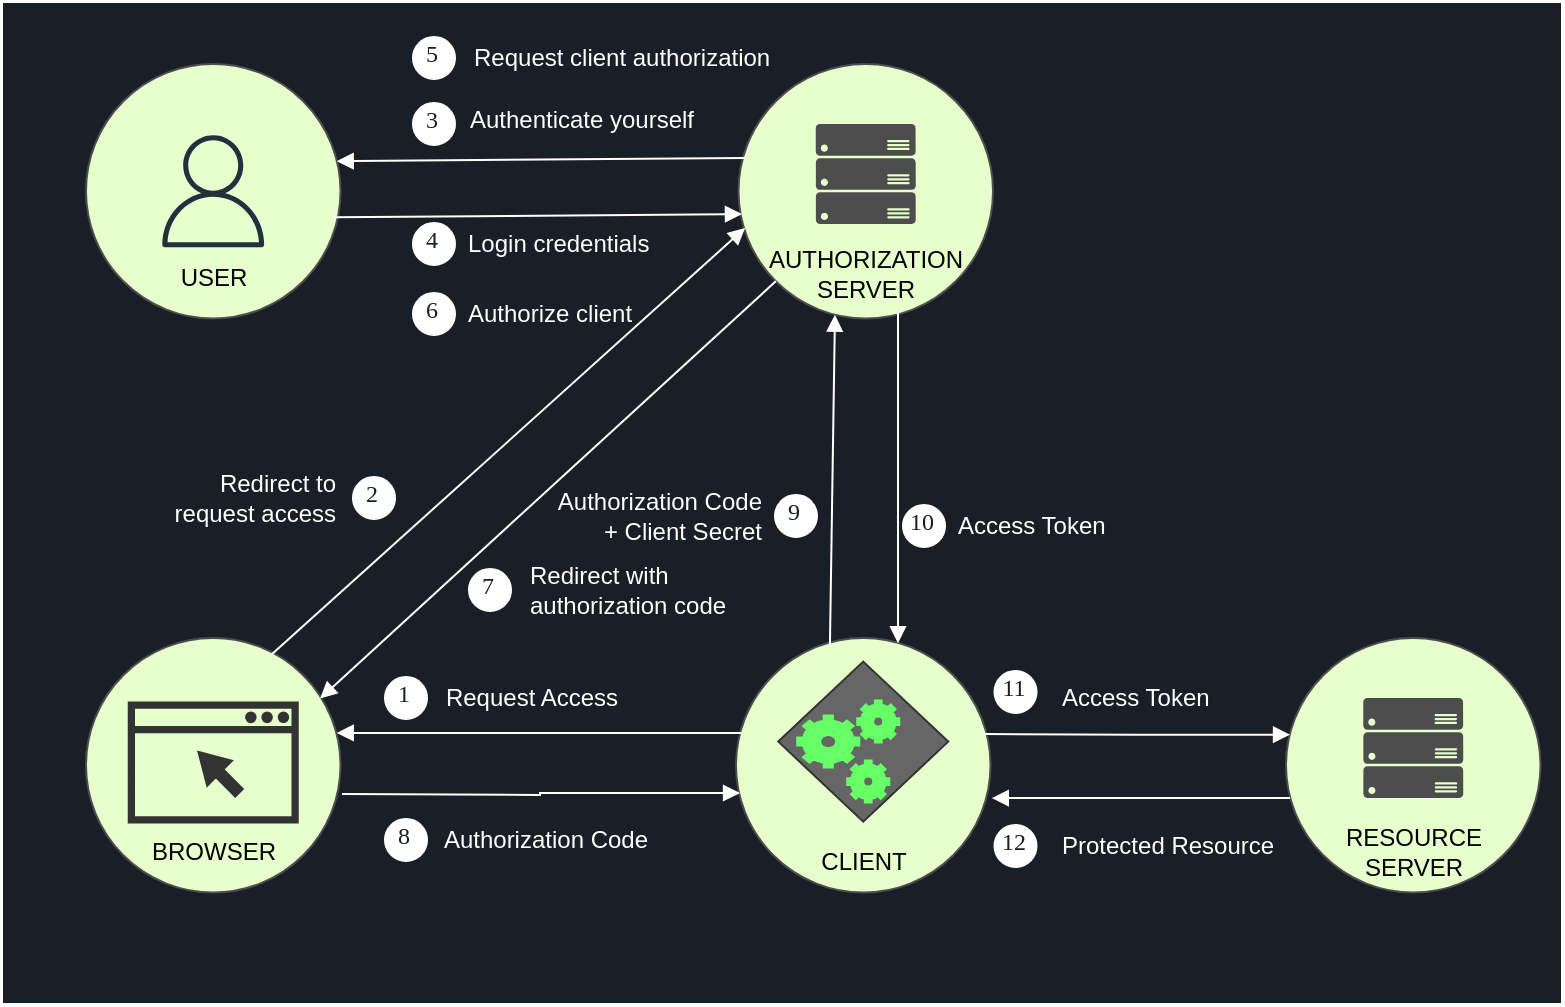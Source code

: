 <mxfile version="20.6.1" type="device" pages="9"><diagram id="QzXMKl1nskaxaruEsC16" name="Overall"><mxGraphModel dx="1188" dy="710" grid="0" gridSize="10" guides="1" tooltips="1" connect="1" arrows="1" fold="1" page="1" pageScale="1" pageWidth="850" pageHeight="1100" math="0" shadow="0"><root><mxCell id="0"/><mxCell id="1" parent="0"/><mxCell id="jjmCqHLL3qn6GuZPkE2d-41" value="" style="rounded=0;whiteSpace=wrap;html=1;strokeColor=#FFFFFF;fontColor=#4D4D4D;fillColor=#1A1E27;gradientColor=none;" vertex="1" parent="1"><mxGeometry x="38" y="522" width="780" height="501" as="geometry"/></mxCell><mxCell id="jjmCqHLL3qn6GuZPkE2d-18" value="" style="group" vertex="1" connectable="0" parent="1"><mxGeometry x="80" y="840" width="127.26" height="127.26" as="geometry"/></mxCell><mxCell id="jjmCqHLL3qn6GuZPkE2d-13" value="" style="ellipse;whiteSpace=wrap;html=1;aspect=fixed;strokeColor=#4D4D4D;fillColor=#E6FFCC;gradientColor=none;" vertex="1" parent="jjmCqHLL3qn6GuZPkE2d-18"><mxGeometry width="127.26" height="127.26" as="geometry"/></mxCell><mxCell id="jjmCqHLL3qn6GuZPkE2d-5" value="" style="sketch=0;pointerEvents=1;shadow=0;dashed=0;html=1;strokeColor=#333333;fillColor=#333333;aspect=fixed;labelPosition=center;verticalLabelPosition=bottom;verticalAlign=top;align=center;outlineConnect=0;shape=mxgraph.vvd.web_browser;" vertex="1" parent="jjmCqHLL3qn6GuZPkE2d-18"><mxGeometry x="21.37" y="32.26" width="84.51" height="60" as="geometry"/></mxCell><mxCell id="jjmCqHLL3qn6GuZPkE2d-15" value="BROWSER" style="text;html=1;strokeColor=none;fillColor=none;align=center;verticalAlign=middle;whiteSpace=wrap;rounded=0;" vertex="1" parent="jjmCqHLL3qn6GuZPkE2d-18"><mxGeometry x="33.62" y="92.26" width="60" height="30" as="geometry"/></mxCell><mxCell id="jjmCqHLL3qn6GuZPkE2d-19" value="" style="group" vertex="1" connectable="0" parent="1"><mxGeometry x="405" y="840" width="129.76" height="127.26" as="geometry"/></mxCell><mxCell id="jjmCqHLL3qn6GuZPkE2d-14" value="" style="ellipse;whiteSpace=wrap;html=1;aspect=fixed;strokeColor=#4D4D4D;fillColor=#E6FFCC;gradientColor=none;" vertex="1" parent="jjmCqHLL3qn6GuZPkE2d-19"><mxGeometry width="127.26" height="127.26" as="geometry"/></mxCell><mxCell id="jjmCqHLL3qn6GuZPkE2d-12" value="" style="group" vertex="1" connectable="0" parent="jjmCqHLL3qn6GuZPkE2d-19"><mxGeometry x="21.13" y="11.81" width="108.63" height="103.63" as="geometry"/></mxCell><mxCell id="jjmCqHLL3qn6GuZPkE2d-6" value="" style="rhombus;whiteSpace=wrap;html=1;strokeColor=#333333;fillColor=#666666;" vertex="1" parent="jjmCqHLL3qn6GuZPkE2d-12"><mxGeometry width="85" height="80" as="geometry"/></mxCell><mxCell id="jjmCqHLL3qn6GuZPkE2d-8" value="" style="html=1;verticalLabelPosition=bottom;align=center;labelBackgroundColor=#ffffff;verticalAlign=top;strokeWidth=2;strokeColor=#66FF66;shadow=0;dashed=0;shape=mxgraph.ios7.icons.settings;fillColor=#66FF66;" vertex="1" parent="jjmCqHLL3qn6GuZPkE2d-12"><mxGeometry x="40" y="20" width="20" height="20" as="geometry"/></mxCell><mxCell id="jjmCqHLL3qn6GuZPkE2d-10" value="" style="html=1;verticalLabelPosition=bottom;align=center;labelBackgroundColor=#ffffff;verticalAlign=top;strokeWidth=2;strokeColor=#66FF66;shadow=0;dashed=0;shape=mxgraph.ios7.icons.settings;fillColor=#66FF66;" vertex="1" parent="jjmCqHLL3qn6GuZPkE2d-12"><mxGeometry x="10" y="27.5" width="30" height="25" as="geometry"/></mxCell><mxCell id="jjmCqHLL3qn6GuZPkE2d-11" value="" style="html=1;verticalLabelPosition=bottom;align=center;labelBackgroundColor=#ffffff;verticalAlign=top;strokeWidth=2;strokeColor=#66FF66;shadow=0;dashed=0;shape=mxgraph.ios7.icons.settings;fillColor=#66FF66;" vertex="1" parent="jjmCqHLL3qn6GuZPkE2d-12"><mxGeometry x="35" y="50" width="20" height="20" as="geometry"/></mxCell><mxCell id="jjmCqHLL3qn6GuZPkE2d-16" value="CLIENT" style="text;html=1;strokeColor=none;fillColor=none;align=center;verticalAlign=middle;whiteSpace=wrap;rounded=0;" vertex="1" parent="jjmCqHLL3qn6GuZPkE2d-19"><mxGeometry x="33.63" y="97.26" width="60" height="30" as="geometry"/></mxCell><mxCell id="jjmCqHLL3qn6GuZPkE2d-20" value="" style="group;fillColor=#1A1E27;" vertex="1" connectable="0" parent="1"><mxGeometry x="80" y="553" width="127.26" height="127.26" as="geometry"/></mxCell><mxCell id="jjmCqHLL3qn6GuZPkE2d-21" value="" style="ellipse;whiteSpace=wrap;html=1;aspect=fixed;strokeColor=#4D4D4D;fillColor=#E6FFCC;gradientColor=none;" vertex="1" parent="jjmCqHLL3qn6GuZPkE2d-20"><mxGeometry width="127.26" height="127.26" as="geometry"/></mxCell><mxCell id="jjmCqHLL3qn6GuZPkE2d-23" value="USER" style="text;html=1;strokeColor=none;fillColor=none;align=center;verticalAlign=middle;whiteSpace=wrap;rounded=0;" vertex="1" parent="jjmCqHLL3qn6GuZPkE2d-20"><mxGeometry x="33.62" y="92.26" width="60" height="30" as="geometry"/></mxCell><mxCell id="jjmCqHLL3qn6GuZPkE2d-25" value="" style="sketch=0;outlineConnect=0;fontColor=#232F3E;gradientColor=none;fillColor=#232F3D;strokeColor=none;dashed=0;verticalLabelPosition=bottom;verticalAlign=top;align=center;html=1;fontSize=12;fontStyle=0;aspect=fixed;pointerEvents=1;shape=mxgraph.aws4.user;" vertex="1" parent="jjmCqHLL3qn6GuZPkE2d-20"><mxGeometry x="35.62" y="35.63" width="56" height="56" as="geometry"/></mxCell><mxCell id="jjmCqHLL3qn6GuZPkE2d-26" value="" style="group" vertex="1" connectable="0" parent="1"><mxGeometry x="406.25" y="553" width="127.26" height="127.26" as="geometry"/></mxCell><mxCell id="jjmCqHLL3qn6GuZPkE2d-27" value="" style="ellipse;whiteSpace=wrap;html=1;aspect=fixed;strokeColor=#4D4D4D;fillColor=#E6FFCC;gradientColor=none;" vertex="1" parent="jjmCqHLL3qn6GuZPkE2d-26"><mxGeometry width="127.26" height="127.26" as="geometry"/></mxCell><mxCell id="jjmCqHLL3qn6GuZPkE2d-28" value="AUTHORIZATION SERVER" style="text;html=1;strokeColor=none;fillColor=none;align=center;verticalAlign=middle;whiteSpace=wrap;rounded=0;" vertex="1" parent="jjmCqHLL3qn6GuZPkE2d-26"><mxGeometry x="33.63" y="90.0" width="60" height="30" as="geometry"/></mxCell><mxCell id="jjmCqHLL3qn6GuZPkE2d-29" value="" style="sketch=0;aspect=fixed;pointerEvents=1;shadow=0;dashed=0;html=1;strokeColor=none;labelPosition=center;verticalLabelPosition=bottom;verticalAlign=top;align=center;fillColor=#4D4D4D;shape=mxgraph.azure.server_rack" vertex="1" parent="jjmCqHLL3qn6GuZPkE2d-26"><mxGeometry x="38.63" y="30" width="50" height="50" as="geometry"/></mxCell><mxCell id="jjmCqHLL3qn6GuZPkE2d-30" value="" style="group" vertex="1" connectable="0" parent="1"><mxGeometry x="680" y="840" width="127.26" height="127.26" as="geometry"/></mxCell><mxCell id="jjmCqHLL3qn6GuZPkE2d-31" value="" style="ellipse;whiteSpace=wrap;html=1;aspect=fixed;strokeColor=#4D4D4D;fillColor=#E6FFCC;gradientColor=none;" vertex="1" parent="jjmCqHLL3qn6GuZPkE2d-30"><mxGeometry width="127.26" height="127.26" as="geometry"/></mxCell><mxCell id="jjmCqHLL3qn6GuZPkE2d-32" value="RESOURCE SERVER" style="text;html=1;strokeColor=none;fillColor=none;align=center;verticalAlign=middle;whiteSpace=wrap;rounded=0;" vertex="1" parent="jjmCqHLL3qn6GuZPkE2d-30"><mxGeometry x="33.62" y="92.26" width="60" height="30" as="geometry"/></mxCell><mxCell id="jjmCqHLL3qn6GuZPkE2d-33" value="" style="sketch=0;aspect=fixed;pointerEvents=1;shadow=0;dashed=0;html=1;strokeColor=none;labelPosition=center;verticalLabelPosition=bottom;verticalAlign=top;align=center;fillColor=#4D4D4D;shape=mxgraph.azure.server_rack" vertex="1" parent="jjmCqHLL3qn6GuZPkE2d-30"><mxGeometry x="38.63" y="30" width="50" height="50" as="geometry"/></mxCell><mxCell id="jjmCqHLL3qn6GuZPkE2d-34" style="edgeStyle=orthogonalEdgeStyle;rounded=0;orthogonalLoop=1;jettySize=auto;html=1;endArrow=block;endFill=1;strokeColor=#FFFFFF;exitX=0.022;exitY=0.373;exitDx=0;exitDy=0;exitPerimeter=0;entryX=0.985;entryY=0.373;entryDx=0;entryDy=0;entryPerimeter=0;" edge="1" parent="1" source="jjmCqHLL3qn6GuZPkE2d-14" target="jjmCqHLL3qn6GuZPkE2d-13"><mxGeometry relative="1" as="geometry"><mxPoint x="210" y="903.63" as="targetPoint"/></mxGeometry></mxCell><mxCell id="jjmCqHLL3qn6GuZPkE2d-36" value="&lt;font color=&quot;#1a1e27&quot;&gt;1&lt;/font&gt;" style="ellipse;whiteSpace=wrap;html=1;aspect=fixed;strokeWidth=2;fontFamily=Tahoma;spacingBottom=4;spacingRight=2;strokeColor=#FFFFFF;fillColor=#FFFFFF;gradientColor=none;" vertex="1" parent="1"><mxGeometry x="230" y="860" width="20" height="20" as="geometry"/></mxCell><mxCell id="jjmCqHLL3qn6GuZPkE2d-37" value="Request Access" style="text;html=1;strokeColor=none;fillColor=none;align=center;verticalAlign=middle;whiteSpace=wrap;rounded=0;fontColor=#FFFFFF;" vertex="1" parent="1"><mxGeometry x="258" y="855" width="90" height="30" as="geometry"/></mxCell><mxCell id="jjmCqHLL3qn6GuZPkE2d-42" style="edgeStyle=none;rounded=0;orthogonalLoop=1;jettySize=auto;html=1;exitX=0.729;exitY=0.065;exitDx=0;exitDy=0;strokeColor=#FFFFFF;fontColor=#FFFFFF;endArrow=block;endFill=1;exitPerimeter=0;entryX=0.026;entryY=0.644;entryDx=0;entryDy=0;entryPerimeter=0;" edge="1" parent="1" source="jjmCqHLL3qn6GuZPkE2d-13" target="jjmCqHLL3qn6GuZPkE2d-27"><mxGeometry relative="1" as="geometry"/></mxCell><mxCell id="jjmCqHLL3qn6GuZPkE2d-43" value="&lt;font color=&quot;#1a1e27&quot;&gt;2&lt;/font&gt;" style="ellipse;whiteSpace=wrap;html=1;aspect=fixed;strokeWidth=2;fontFamily=Tahoma;spacingBottom=4;spacingRight=2;strokeColor=#FFFFFF;fillColor=#FFFFFF;gradientColor=none;" vertex="1" parent="1"><mxGeometry x="214" y="760" width="20" height="20" as="geometry"/></mxCell><mxCell id="jjmCqHLL3qn6GuZPkE2d-44" value="Redirect to request access" style="text;html=1;strokeColor=none;fillColor=none;align=right;verticalAlign=middle;whiteSpace=wrap;rounded=0;fontColor=#FFFFFF;" vertex="1" parent="1"><mxGeometry x="117.26" y="755" width="90" height="30" as="geometry"/></mxCell><mxCell id="jjmCqHLL3qn6GuZPkE2d-45" value="&lt;font color=&quot;#1a1e27&quot;&gt;8&lt;/font&gt;" style="ellipse;whiteSpace=wrap;html=1;aspect=fixed;strokeWidth=2;fontFamily=Tahoma;spacingBottom=4;spacingRight=2;strokeColor=#FFFFFF;fillColor=#FFFFFF;gradientColor=none;" vertex="1" parent="1"><mxGeometry x="230" y="931" width="20" height="20" as="geometry"/></mxCell><mxCell id="jjmCqHLL3qn6GuZPkE2d-47" style="edgeStyle=orthogonalEdgeStyle;rounded=0;orthogonalLoop=1;jettySize=auto;html=1;endArrow=none;endFill=0;strokeColor=#FFFFFF;exitX=0.016;exitY=0.609;exitDx=0;exitDy=0;exitPerimeter=0;startArrow=block;startFill=1;" edge="1" parent="1" source="jjmCqHLL3qn6GuZPkE2d-14"><mxGeometry relative="1" as="geometry"><mxPoint x="208" y="918" as="targetPoint"/><mxPoint x="381.45" y="919.998" as="sourcePoint"/></mxGeometry></mxCell><mxCell id="jjmCqHLL3qn6GuZPkE2d-48" value="Authorization Code" style="text;html=1;strokeColor=none;fillColor=none;align=center;verticalAlign=middle;whiteSpace=wrap;rounded=0;fontColor=#FFFFFF;" vertex="1" parent="1"><mxGeometry x="254" y="926" width="112" height="30" as="geometry"/></mxCell><mxCell id="jjmCqHLL3qn6GuZPkE2d-50" value="&lt;font color=&quot;#1a1e27&quot;&gt;7&lt;/font&gt;" style="ellipse;whiteSpace=wrap;html=1;aspect=fixed;strokeWidth=2;fontFamily=Tahoma;spacingBottom=4;spacingRight=2;strokeColor=#FFFFFF;fillColor=#FFFFFF;gradientColor=none;" vertex="1" parent="1"><mxGeometry x="272" y="806" width="20" height="20" as="geometry"/></mxCell><mxCell id="jjmCqHLL3qn6GuZPkE2d-51" value="Redirect with authorization code" style="text;html=1;strokeColor=none;fillColor=none;align=left;verticalAlign=middle;whiteSpace=wrap;rounded=0;fontColor=#FFFFFF;" vertex="1" parent="1"><mxGeometry x="300" y="801" width="108" height="30" as="geometry"/></mxCell><mxCell id="jjmCqHLL3qn6GuZPkE2d-52" style="edgeStyle=none;rounded=0;orthogonalLoop=1;jettySize=auto;html=1;exitX=0.729;exitY=0.065;exitDx=0;exitDy=0;strokeColor=#FFFFFF;fontColor=#FFFFFF;endArrow=none;endFill=0;exitPerimeter=0;entryX=0;entryY=1;entryDx=0;entryDy=0;startArrow=block;startFill=1;" edge="1" parent="1" target="jjmCqHLL3qn6GuZPkE2d-27"><mxGeometry relative="1" as="geometry"><mxPoint x="197.003" y="870.312" as="sourcePoint"/><mxPoint x="433.789" y="656.995" as="targetPoint"/></mxGeometry></mxCell><mxCell id="jjmCqHLL3qn6GuZPkE2d-53" style="edgeStyle=none;rounded=0;orthogonalLoop=1;jettySize=auto;html=1;exitX=0.026;exitY=0.369;exitDx=0;exitDy=0;entryX=0.985;entryY=0.382;entryDx=0;entryDy=0;strokeColor=#FFFFFF;fontColor=#1A1E27;startArrow=none;startFill=0;endArrow=block;endFill=1;exitPerimeter=0;entryPerimeter=0;" edge="1" parent="1" source="jjmCqHLL3qn6GuZPkE2d-27" target="jjmCqHLL3qn6GuZPkE2d-21"><mxGeometry relative="1" as="geometry"/></mxCell><mxCell id="jjmCqHLL3qn6GuZPkE2d-54" style="edgeStyle=none;rounded=0;orthogonalLoop=1;jettySize=auto;html=1;exitX=0.026;exitY=0.369;exitDx=0;exitDy=0;entryX=0.985;entryY=0.382;entryDx=0;entryDy=0;strokeColor=#FFFFFF;fontColor=#1A1E27;startArrow=block;startFill=1;endArrow=none;endFill=0;exitPerimeter=0;entryPerimeter=0;" edge="1" parent="1"><mxGeometry relative="1" as="geometry"><mxPoint x="407.999" y="627.999" as="sourcePoint"/><mxPoint x="203.791" y="629.653" as="targetPoint"/></mxGeometry></mxCell><mxCell id="jjmCqHLL3qn6GuZPkE2d-55" value="&lt;font color=&quot;#1a1e27&quot;&gt;3&lt;/font&gt;" style="ellipse;whiteSpace=wrap;html=1;aspect=fixed;strokeWidth=2;fontFamily=Tahoma;spacingBottom=4;spacingRight=2;strokeColor=#FFFFFF;fillColor=#FFFFFF;gradientColor=none;" vertex="1" parent="1"><mxGeometry x="244" y="573" width="20" height="20" as="geometry"/></mxCell><mxCell id="jjmCqHLL3qn6GuZPkE2d-56" value="Authenticate yourself" style="text;html=1;strokeColor=none;fillColor=none;align=center;verticalAlign=middle;whiteSpace=wrap;rounded=0;fontColor=#FFFFFF;" vertex="1" parent="1"><mxGeometry x="269" y="566" width="118" height="30" as="geometry"/></mxCell><mxCell id="jjmCqHLL3qn6GuZPkE2d-57" value="&lt;font color=&quot;#1a1e27&quot;&gt;5&lt;/font&gt;" style="ellipse;whiteSpace=wrap;html=1;aspect=fixed;strokeWidth=2;fontFamily=Tahoma;spacingBottom=4;spacingRight=2;strokeColor=#FFFFFF;fillColor=#FFFFFF;gradientColor=none;" vertex="1" parent="1"><mxGeometry x="244" y="540" width="20" height="20" as="geometry"/></mxCell><mxCell id="jjmCqHLL3qn6GuZPkE2d-58" value="Request client authorization" style="text;html=1;strokeColor=none;fillColor=none;align=left;verticalAlign=middle;whiteSpace=wrap;rounded=0;fontColor=#FFFFFF;" vertex="1" parent="1"><mxGeometry x="272" y="535" width="161" height="30" as="geometry"/></mxCell><mxCell id="jjmCqHLL3qn6GuZPkE2d-59" value="&lt;font color=&quot;#1a1e27&quot;&gt;4&lt;/font&gt;" style="ellipse;whiteSpace=wrap;html=1;aspect=fixed;strokeWidth=2;fontFamily=Tahoma;spacingBottom=4;spacingRight=2;strokeColor=#FFFFFF;fillColor=#FFFFFF;gradientColor=none;" vertex="1" parent="1"><mxGeometry x="244" y="633" width="20" height="20" as="geometry"/></mxCell><mxCell id="jjmCqHLL3qn6GuZPkE2d-60" value="Login credentials" style="text;html=1;strokeColor=none;fillColor=none;align=left;verticalAlign=middle;whiteSpace=wrap;rounded=0;fontColor=#FFFFFF;" vertex="1" parent="1"><mxGeometry x="269" y="628" width="118" height="30" as="geometry"/></mxCell><mxCell id="jjmCqHLL3qn6GuZPkE2d-61" value="&lt;font color=&quot;#1a1e27&quot;&gt;6&lt;/font&gt;" style="ellipse;whiteSpace=wrap;html=1;aspect=fixed;strokeWidth=2;fontFamily=Tahoma;spacingBottom=4;spacingRight=2;strokeColor=#FFFFFF;fillColor=#FFFFFF;gradientColor=none;" vertex="1" parent="1"><mxGeometry x="244" y="668" width="20" height="20" as="geometry"/></mxCell><mxCell id="jjmCqHLL3qn6GuZPkE2d-62" value="Authorize client" style="text;html=1;strokeColor=none;fillColor=none;align=left;verticalAlign=middle;whiteSpace=wrap;rounded=0;fontColor=#FFFFFF;" vertex="1" parent="1"><mxGeometry x="269" y="663" width="118" height="30" as="geometry"/></mxCell><mxCell id="jjmCqHLL3qn6GuZPkE2d-63" style="edgeStyle=none;rounded=0;orthogonalLoop=1;jettySize=auto;html=1;exitX=0.369;exitY=0.031;exitDx=0;exitDy=0;entryX=0.379;entryY=0.985;entryDx=0;entryDy=0;strokeColor=#FFFFFF;fontColor=#1A1E27;startArrow=none;startFill=0;endArrow=block;endFill=1;exitPerimeter=0;entryPerimeter=0;" edge="1" parent="1" source="jjmCqHLL3qn6GuZPkE2d-14" target="jjmCqHLL3qn6GuZPkE2d-27"><mxGeometry relative="1" as="geometry"/></mxCell><mxCell id="jjmCqHLL3qn6GuZPkE2d-64" value="&lt;font color=&quot;#1a1e27&quot;&gt;9&lt;/font&gt;" style="ellipse;whiteSpace=wrap;html=1;aspect=fixed;strokeWidth=2;fontFamily=Tahoma;spacingBottom=4;spacingRight=2;strokeColor=#FFFFFF;fillColor=#FFFFFF;gradientColor=none;" vertex="1" parent="1"><mxGeometry x="425" y="769" width="20" height="20" as="geometry"/></mxCell><mxCell id="jjmCqHLL3qn6GuZPkE2d-65" value="Authorization Code + Client Secret" style="text;html=1;strokeColor=none;fillColor=none;align=right;verticalAlign=middle;whiteSpace=wrap;rounded=0;fontColor=#FFFFFF;" vertex="1" parent="1"><mxGeometry x="312" y="764" width="108" height="30" as="geometry"/></mxCell><mxCell id="jjmCqHLL3qn6GuZPkE2d-66" style="edgeStyle=none;rounded=0;orthogonalLoop=1;jettySize=auto;html=1;exitX=0.369;exitY=0.031;exitDx=0;exitDy=0;strokeColor=#FFFFFF;fontColor=#1A1E27;startArrow=block;startFill=1;endArrow=none;endFill=0;exitPerimeter=0;" edge="1" parent="1"><mxGeometry relative="1" as="geometry"><mxPoint x="485.999" y="842.595" as="sourcePoint"/><mxPoint x="486" y="677" as="targetPoint"/></mxGeometry></mxCell><mxCell id="jjmCqHLL3qn6GuZPkE2d-67" value="&lt;font color=&quot;#1a1e27&quot;&gt;10&lt;/font&gt;" style="ellipse;whiteSpace=wrap;html=1;aspect=fixed;strokeWidth=2;fontFamily=Tahoma;spacingBottom=4;spacingRight=2;strokeColor=#FFFFFF;fillColor=#FFFFFF;gradientColor=none;" vertex="1" parent="1"><mxGeometry x="489" y="774" width="20" height="20" as="geometry"/></mxCell><mxCell id="jjmCqHLL3qn6GuZPkE2d-68" value="Access Token" style="text;html=1;strokeColor=none;fillColor=none;align=left;verticalAlign=middle;whiteSpace=wrap;rounded=0;fontColor=#FFFFFF;" vertex="1" parent="1"><mxGeometry x="514" y="769" width="108" height="30" as="geometry"/></mxCell><mxCell id="jjmCqHLL3qn6GuZPkE2d-70" style="edgeStyle=orthogonalEdgeStyle;rounded=0;orthogonalLoop=1;jettySize=auto;html=1;endArrow=none;endFill=0;strokeColor=#FFFFFF;exitX=0.016;exitY=0.38;exitDx=0;exitDy=0;exitPerimeter=0;entryX=0.985;entryY=0.373;entryDx=0;entryDy=0;entryPerimeter=0;startArrow=block;startFill=1;" edge="1" parent="1" source="jjmCqHLL3qn6GuZPkE2d-31"><mxGeometry relative="1" as="geometry"><mxPoint x="529.001" y="887.998" as="targetPoint"/><mxPoint x="654.036" y="888.047" as="sourcePoint"/></mxGeometry></mxCell><mxCell id="jjmCqHLL3qn6GuZPkE2d-71" value="&lt;font color=&quot;#1a1e27&quot;&gt;11&lt;/font&gt;" style="ellipse;whiteSpace=wrap;html=1;aspect=fixed;strokeWidth=2;fontFamily=Tahoma;spacingBottom=4;spacingRight=2;strokeColor=#FFFFFF;fillColor=#FFFFFF;gradientColor=none;" vertex="1" parent="1"><mxGeometry x="534.76" y="857" width="20" height="20" as="geometry"/></mxCell><mxCell id="jjmCqHLL3qn6GuZPkE2d-72" value="Access Token" style="text;html=1;strokeColor=none;fillColor=none;align=left;verticalAlign=middle;whiteSpace=wrap;rounded=0;fontColor=#FFFFFF;" vertex="1" parent="1"><mxGeometry x="566" y="855" width="108" height="30" as="geometry"/></mxCell><mxCell id="jjmCqHLL3qn6GuZPkE2d-73" value="&lt;font color=&quot;#1a1e27&quot;&gt;12&lt;/font&gt;" style="ellipse;whiteSpace=wrap;html=1;aspect=fixed;strokeWidth=2;fontFamily=Tahoma;spacingBottom=4;spacingRight=2;strokeColor=#FFFFFF;fillColor=#FFFFFF;gradientColor=none;" vertex="1" parent="1"><mxGeometry x="534.76" y="934" width="20" height="20" as="geometry"/></mxCell><mxCell id="jjmCqHLL3qn6GuZPkE2d-74" value="Protected Resource" style="text;html=1;strokeColor=none;fillColor=none;align=left;verticalAlign=middle;whiteSpace=wrap;rounded=0;fontColor=#FFFFFF;" vertex="1" parent="1"><mxGeometry x="566" y="929" width="114" height="30" as="geometry"/></mxCell><mxCell id="jjmCqHLL3qn6GuZPkE2d-69" style="edgeStyle=orthogonalEdgeStyle;rounded=0;orthogonalLoop=1;jettySize=auto;html=1;endArrow=block;endFill=1;strokeColor=#FFFFFF;exitX=0.016;exitY=0.629;exitDx=0;exitDy=0;exitPerimeter=0;entryX=1.005;entryY=0.629;entryDx=0;entryDy=0;entryPerimeter=0;" edge="1" parent="1" source="jjmCqHLL3qn6GuZPkE2d-31" target="jjmCqHLL3qn6GuZPkE2d-14"><mxGeometry relative="1" as="geometry"><mxPoint x="557.001" y="919.998" as="targetPoint"/><mxPoint x="759.45" y="919.998" as="sourcePoint"/></mxGeometry></mxCell></root></mxGraphModel></diagram><diagram name="Copy of Overall" id="LERKUUu8fyX_aFZltyN9"><mxGraphModel dx="1426" dy="852" grid="0" gridSize="10" guides="1" tooltips="1" connect="1" arrows="1" fold="1" page="1" pageScale="1" pageWidth="850" pageHeight="1100" math="0" shadow="0"><root><mxCell id="52zNe0HJAnrL7ck2A2fN-0"/><mxCell id="52zNe0HJAnrL7ck2A2fN-1" parent="52zNe0HJAnrL7ck2A2fN-0"/><mxCell id="52zNe0HJAnrL7ck2A2fN-2" value="" style="rounded=0;whiteSpace=wrap;html=1;strokeColor=#FFFFFF;fontColor=#4D4D4D;fillColor=#1A1E27;gradientColor=none;" vertex="1" parent="52zNe0HJAnrL7ck2A2fN-1"><mxGeometry x="38" y="522" width="780" height="501" as="geometry"/></mxCell><mxCell id="52zNe0HJAnrL7ck2A2fN-3" value="" style="group" vertex="1" connectable="0" parent="52zNe0HJAnrL7ck2A2fN-1"><mxGeometry x="80" y="840" width="127.26" height="127.26" as="geometry"/></mxCell><mxCell id="52zNe0HJAnrL7ck2A2fN-4" value="" style="ellipse;whiteSpace=wrap;html=1;aspect=fixed;strokeColor=#4D4D4D;fillColor=#E6FFCC;gradientColor=none;" vertex="1" parent="52zNe0HJAnrL7ck2A2fN-3"><mxGeometry width="127.26" height="127.26" as="geometry"/></mxCell><mxCell id="52zNe0HJAnrL7ck2A2fN-5" value="" style="sketch=0;pointerEvents=1;shadow=0;dashed=0;html=1;strokeColor=#333333;fillColor=#333333;aspect=fixed;labelPosition=center;verticalLabelPosition=bottom;verticalAlign=top;align=center;outlineConnect=0;shape=mxgraph.vvd.web_browser;" vertex="1" parent="52zNe0HJAnrL7ck2A2fN-3"><mxGeometry x="21.37" y="32.26" width="84.51" height="60" as="geometry"/></mxCell><mxCell id="52zNe0HJAnrL7ck2A2fN-6" value="BROWSER" style="text;html=1;strokeColor=none;fillColor=none;align=center;verticalAlign=middle;whiteSpace=wrap;rounded=0;" vertex="1" parent="52zNe0HJAnrL7ck2A2fN-3"><mxGeometry x="33.62" y="92.26" width="60" height="30" as="geometry"/></mxCell><mxCell id="52zNe0HJAnrL7ck2A2fN-7" value="" style="group" vertex="1" connectable="0" parent="52zNe0HJAnrL7ck2A2fN-1"><mxGeometry x="405" y="840" width="129.76" height="127.26" as="geometry"/></mxCell><mxCell id="52zNe0HJAnrL7ck2A2fN-8" value="" style="ellipse;whiteSpace=wrap;html=1;aspect=fixed;strokeColor=#4D4D4D;fillColor=#E6FFCC;gradientColor=none;" vertex="1" parent="52zNe0HJAnrL7ck2A2fN-7"><mxGeometry width="127.26" height="127.26" as="geometry"/></mxCell><mxCell id="52zNe0HJAnrL7ck2A2fN-9" value="" style="group" vertex="1" connectable="0" parent="52zNe0HJAnrL7ck2A2fN-7"><mxGeometry x="21.13" y="11.81" width="108.63" height="103.63" as="geometry"/></mxCell><mxCell id="52zNe0HJAnrL7ck2A2fN-10" value="" style="rhombus;whiteSpace=wrap;html=1;strokeColor=#333333;fillColor=#666666;" vertex="1" parent="52zNe0HJAnrL7ck2A2fN-9"><mxGeometry width="85" height="80" as="geometry"/></mxCell><mxCell id="52zNe0HJAnrL7ck2A2fN-11" value="" style="html=1;verticalLabelPosition=bottom;align=center;labelBackgroundColor=#ffffff;verticalAlign=top;strokeWidth=2;strokeColor=#66FF66;shadow=0;dashed=0;shape=mxgraph.ios7.icons.settings;fillColor=#66FF66;" vertex="1" parent="52zNe0HJAnrL7ck2A2fN-9"><mxGeometry x="40" y="20" width="20" height="20" as="geometry"/></mxCell><mxCell id="52zNe0HJAnrL7ck2A2fN-12" value="" style="html=1;verticalLabelPosition=bottom;align=center;labelBackgroundColor=#ffffff;verticalAlign=top;strokeWidth=2;strokeColor=#66FF66;shadow=0;dashed=0;shape=mxgraph.ios7.icons.settings;fillColor=#66FF66;" vertex="1" parent="52zNe0HJAnrL7ck2A2fN-9"><mxGeometry x="10" y="27.5" width="30" height="25" as="geometry"/></mxCell><mxCell id="52zNe0HJAnrL7ck2A2fN-13" value="" style="html=1;verticalLabelPosition=bottom;align=center;labelBackgroundColor=#ffffff;verticalAlign=top;strokeWidth=2;strokeColor=#66FF66;shadow=0;dashed=0;shape=mxgraph.ios7.icons.settings;fillColor=#66FF66;" vertex="1" parent="52zNe0HJAnrL7ck2A2fN-9"><mxGeometry x="35" y="50" width="20" height="20" as="geometry"/></mxCell><mxCell id="52zNe0HJAnrL7ck2A2fN-14" value="CLIENT" style="text;html=1;strokeColor=none;fillColor=none;align=center;verticalAlign=middle;whiteSpace=wrap;rounded=0;" vertex="1" parent="52zNe0HJAnrL7ck2A2fN-7"><mxGeometry x="33.63" y="97.26" width="60" height="30" as="geometry"/></mxCell><mxCell id="52zNe0HJAnrL7ck2A2fN-15" value="" style="group;fillColor=#1A1E27;" vertex="1" connectable="0" parent="52zNe0HJAnrL7ck2A2fN-1"><mxGeometry x="80" y="553" width="127.26" height="127.26" as="geometry"/></mxCell><mxCell id="52zNe0HJAnrL7ck2A2fN-16" value="" style="ellipse;whiteSpace=wrap;html=1;aspect=fixed;strokeColor=#4D4D4D;fillColor=#E6FFCC;gradientColor=none;" vertex="1" parent="52zNe0HJAnrL7ck2A2fN-15"><mxGeometry width="127.26" height="127.26" as="geometry"/></mxCell><mxCell id="52zNe0HJAnrL7ck2A2fN-17" value="USER" style="text;html=1;strokeColor=none;fillColor=none;align=center;verticalAlign=middle;whiteSpace=wrap;rounded=0;" vertex="1" parent="52zNe0HJAnrL7ck2A2fN-15"><mxGeometry x="33.62" y="92.26" width="60" height="30" as="geometry"/></mxCell><mxCell id="52zNe0HJAnrL7ck2A2fN-18" value="" style="sketch=0;outlineConnect=0;fontColor=#232F3E;gradientColor=none;fillColor=#232F3D;strokeColor=none;dashed=0;verticalLabelPosition=bottom;verticalAlign=top;align=center;html=1;fontSize=12;fontStyle=0;aspect=fixed;pointerEvents=1;shape=mxgraph.aws4.user;" vertex="1" parent="52zNe0HJAnrL7ck2A2fN-15"><mxGeometry x="35.62" y="35.63" width="56" height="56" as="geometry"/></mxCell><mxCell id="52zNe0HJAnrL7ck2A2fN-19" value="" style="group" vertex="1" connectable="0" parent="52zNe0HJAnrL7ck2A2fN-1"><mxGeometry x="406.25" y="553" width="127.26" height="127.26" as="geometry"/></mxCell><mxCell id="52zNe0HJAnrL7ck2A2fN-20" value="" style="ellipse;whiteSpace=wrap;html=1;aspect=fixed;strokeColor=#4D4D4D;fillColor=#E6FFCC;gradientColor=none;" vertex="1" parent="52zNe0HJAnrL7ck2A2fN-19"><mxGeometry width="127.26" height="127.26" as="geometry"/></mxCell><mxCell id="52zNe0HJAnrL7ck2A2fN-21" value="AUTHORIZATION SERVER" style="text;html=1;strokeColor=none;fillColor=none;align=center;verticalAlign=middle;whiteSpace=wrap;rounded=0;" vertex="1" parent="52zNe0HJAnrL7ck2A2fN-19"><mxGeometry x="33.63" y="90.0" width="60" height="30" as="geometry"/></mxCell><mxCell id="52zNe0HJAnrL7ck2A2fN-22" value="" style="sketch=0;aspect=fixed;pointerEvents=1;shadow=0;dashed=0;html=1;strokeColor=none;labelPosition=center;verticalLabelPosition=bottom;verticalAlign=top;align=center;fillColor=#4D4D4D;shape=mxgraph.azure.server_rack" vertex="1" parent="52zNe0HJAnrL7ck2A2fN-19"><mxGeometry x="38.63" y="30" width="50" height="50" as="geometry"/></mxCell><mxCell id="52zNe0HJAnrL7ck2A2fN-23" value="" style="group" vertex="1" connectable="0" parent="52zNe0HJAnrL7ck2A2fN-1"><mxGeometry x="680" y="840" width="127.26" height="127.26" as="geometry"/></mxCell><mxCell id="52zNe0HJAnrL7ck2A2fN-24" value="" style="ellipse;whiteSpace=wrap;html=1;aspect=fixed;strokeColor=#4D4D4D;fillColor=#E6FFCC;gradientColor=none;" vertex="1" parent="52zNe0HJAnrL7ck2A2fN-23"><mxGeometry width="127.26" height="127.26" as="geometry"/></mxCell><mxCell id="52zNe0HJAnrL7ck2A2fN-25" value="RESOURCE SERVER" style="text;html=1;strokeColor=none;fillColor=none;align=center;verticalAlign=middle;whiteSpace=wrap;rounded=0;" vertex="1" parent="52zNe0HJAnrL7ck2A2fN-23"><mxGeometry x="33.62" y="92.26" width="60" height="30" as="geometry"/></mxCell><mxCell id="52zNe0HJAnrL7ck2A2fN-26" value="" style="sketch=0;aspect=fixed;pointerEvents=1;shadow=0;dashed=0;html=1;strokeColor=none;labelPosition=center;verticalLabelPosition=bottom;verticalAlign=top;align=center;fillColor=#4D4D4D;shape=mxgraph.azure.server_rack" vertex="1" parent="52zNe0HJAnrL7ck2A2fN-23"><mxGeometry x="38.63" y="30" width="50" height="50" as="geometry"/></mxCell><mxCell id="52zNe0HJAnrL7ck2A2fN-27" style="edgeStyle=orthogonalEdgeStyle;rounded=0;orthogonalLoop=1;jettySize=auto;html=1;endArrow=block;endFill=1;strokeColor=#FFFFFF;exitX=0.022;exitY=0.373;exitDx=0;exitDy=0;exitPerimeter=0;entryX=0.985;entryY=0.373;entryDx=0;entryDy=0;entryPerimeter=0;" edge="1" parent="52zNe0HJAnrL7ck2A2fN-1" source="52zNe0HJAnrL7ck2A2fN-8" target="52zNe0HJAnrL7ck2A2fN-4"><mxGeometry relative="1" as="geometry"><mxPoint x="210" y="903.63" as="targetPoint"/></mxGeometry></mxCell><mxCell id="52zNe0HJAnrL7ck2A2fN-28" value="&lt;font color=&quot;#1a1e27&quot;&gt;1&lt;/font&gt;" style="ellipse;whiteSpace=wrap;html=1;aspect=fixed;strokeWidth=2;fontFamily=Tahoma;spacingBottom=4;spacingRight=2;strokeColor=#FFFFFF;fillColor=#FFFFFF;gradientColor=none;" vertex="1" parent="52zNe0HJAnrL7ck2A2fN-1"><mxGeometry x="230" y="860" width="20" height="20" as="geometry"/></mxCell><mxCell id="52zNe0HJAnrL7ck2A2fN-29" value="Request Access" style="text;html=1;strokeColor=none;fillColor=none;align=center;verticalAlign=middle;whiteSpace=wrap;rounded=0;fontColor=#FFFFFF;" vertex="1" parent="52zNe0HJAnrL7ck2A2fN-1"><mxGeometry x="258" y="855" width="90" height="30" as="geometry"/></mxCell><mxCell id="52zNe0HJAnrL7ck2A2fN-30" style="edgeStyle=none;rounded=0;orthogonalLoop=1;jettySize=auto;html=1;exitX=0.729;exitY=0.065;exitDx=0;exitDy=0;strokeColor=#FFFFFF;fontColor=#FFFFFF;endArrow=block;endFill=1;exitPerimeter=0;entryX=0.026;entryY=0.644;entryDx=0;entryDy=0;entryPerimeter=0;" edge="1" parent="52zNe0HJAnrL7ck2A2fN-1" source="52zNe0HJAnrL7ck2A2fN-4" target="52zNe0HJAnrL7ck2A2fN-20"><mxGeometry relative="1" as="geometry"/></mxCell><mxCell id="52zNe0HJAnrL7ck2A2fN-31" value="&lt;font color=&quot;#1a1e27&quot;&gt;2&lt;/font&gt;" style="ellipse;whiteSpace=wrap;html=1;aspect=fixed;strokeWidth=2;fontFamily=Tahoma;spacingBottom=4;spacingRight=2;strokeColor=#FFFFFF;fillColor=#FFFFFF;gradientColor=none;" vertex="1" parent="52zNe0HJAnrL7ck2A2fN-1"><mxGeometry x="214" y="760" width="20" height="20" as="geometry"/></mxCell><mxCell id="52zNe0HJAnrL7ck2A2fN-32" value="Redirect to request access" style="text;html=1;strokeColor=none;fillColor=none;align=right;verticalAlign=middle;whiteSpace=wrap;rounded=0;fontColor=#FFFFFF;" vertex="1" parent="52zNe0HJAnrL7ck2A2fN-1"><mxGeometry x="117.26" y="755" width="90" height="30" as="geometry"/></mxCell><mxCell id="52zNe0HJAnrL7ck2A2fN-33" value="&lt;font color=&quot;#1a1e27&quot;&gt;8&lt;/font&gt;" style="ellipse;whiteSpace=wrap;html=1;aspect=fixed;strokeWidth=2;fontFamily=Tahoma;spacingBottom=4;spacingRight=2;strokeColor=#FFFFFF;fillColor=#FFFFFF;gradientColor=none;" vertex="1" parent="52zNe0HJAnrL7ck2A2fN-1"><mxGeometry x="230" y="931" width="20" height="20" as="geometry"/></mxCell><mxCell id="52zNe0HJAnrL7ck2A2fN-34" style="edgeStyle=orthogonalEdgeStyle;rounded=0;orthogonalLoop=1;jettySize=auto;html=1;endArrow=none;endFill=0;strokeColor=#FFFFFF;exitX=0.016;exitY=0.609;exitDx=0;exitDy=0;exitPerimeter=0;startArrow=block;startFill=1;" edge="1" parent="52zNe0HJAnrL7ck2A2fN-1" source="52zNe0HJAnrL7ck2A2fN-8"><mxGeometry relative="1" as="geometry"><mxPoint x="208" y="918" as="targetPoint"/><mxPoint x="381.45" y="919.998" as="sourcePoint"/></mxGeometry></mxCell><mxCell id="52zNe0HJAnrL7ck2A2fN-35" value="Authorization Code" style="text;html=1;strokeColor=none;fillColor=none;align=center;verticalAlign=middle;whiteSpace=wrap;rounded=0;fontColor=#FFFFFF;" vertex="1" parent="52zNe0HJAnrL7ck2A2fN-1"><mxGeometry x="254" y="926" width="112" height="30" as="geometry"/></mxCell><mxCell id="52zNe0HJAnrL7ck2A2fN-36" value="&lt;font color=&quot;#1a1e27&quot;&gt;7&lt;/font&gt;" style="ellipse;whiteSpace=wrap;html=1;aspect=fixed;strokeWidth=2;fontFamily=Tahoma;spacingBottom=4;spacingRight=2;strokeColor=#FFFFFF;fillColor=#FFFFFF;gradientColor=none;" vertex="1" parent="52zNe0HJAnrL7ck2A2fN-1"><mxGeometry x="272" y="806" width="20" height="20" as="geometry"/></mxCell><mxCell id="52zNe0HJAnrL7ck2A2fN-37" value="Redirect with authorization code" style="text;html=1;strokeColor=none;fillColor=none;align=left;verticalAlign=middle;whiteSpace=wrap;rounded=0;fontColor=#FFFFFF;" vertex="1" parent="52zNe0HJAnrL7ck2A2fN-1"><mxGeometry x="300" y="801" width="108" height="30" as="geometry"/></mxCell><mxCell id="52zNe0HJAnrL7ck2A2fN-38" style="edgeStyle=none;rounded=0;orthogonalLoop=1;jettySize=auto;html=1;exitX=0.729;exitY=0.065;exitDx=0;exitDy=0;strokeColor=#FFFFFF;fontColor=#FFFFFF;endArrow=none;endFill=0;exitPerimeter=0;entryX=0;entryY=1;entryDx=0;entryDy=0;startArrow=block;startFill=1;" edge="1" parent="52zNe0HJAnrL7ck2A2fN-1" target="52zNe0HJAnrL7ck2A2fN-20"><mxGeometry relative="1" as="geometry"><mxPoint x="197.003" y="870.312" as="sourcePoint"/><mxPoint x="433.789" y="656.995" as="targetPoint"/></mxGeometry></mxCell><mxCell id="52zNe0HJAnrL7ck2A2fN-39" style="edgeStyle=none;rounded=0;orthogonalLoop=1;jettySize=auto;html=1;exitX=0.026;exitY=0.369;exitDx=0;exitDy=0;entryX=0.985;entryY=0.382;entryDx=0;entryDy=0;strokeColor=#FFFFFF;fontColor=#1A1E27;startArrow=none;startFill=0;endArrow=block;endFill=1;exitPerimeter=0;entryPerimeter=0;" edge="1" parent="52zNe0HJAnrL7ck2A2fN-1" source="52zNe0HJAnrL7ck2A2fN-20" target="52zNe0HJAnrL7ck2A2fN-16"><mxGeometry relative="1" as="geometry"/></mxCell><mxCell id="52zNe0HJAnrL7ck2A2fN-40" style="edgeStyle=none;rounded=0;orthogonalLoop=1;jettySize=auto;html=1;exitX=0.026;exitY=0.369;exitDx=0;exitDy=0;entryX=0.985;entryY=0.382;entryDx=0;entryDy=0;strokeColor=#FFFFFF;fontColor=#1A1E27;startArrow=block;startFill=1;endArrow=none;endFill=0;exitPerimeter=0;entryPerimeter=0;" edge="1" parent="52zNe0HJAnrL7ck2A2fN-1"><mxGeometry relative="1" as="geometry"><mxPoint x="407.999" y="627.999" as="sourcePoint"/><mxPoint x="203.791" y="629.653" as="targetPoint"/></mxGeometry></mxCell><mxCell id="52zNe0HJAnrL7ck2A2fN-41" value="&lt;font color=&quot;#1a1e27&quot;&gt;3&lt;/font&gt;" style="ellipse;whiteSpace=wrap;html=1;aspect=fixed;strokeWidth=2;fontFamily=Tahoma;spacingBottom=4;spacingRight=2;strokeColor=#FFFFFF;fillColor=#FFFFFF;gradientColor=none;" vertex="1" parent="52zNe0HJAnrL7ck2A2fN-1"><mxGeometry x="244" y="573" width="20" height="20" as="geometry"/></mxCell><mxCell id="52zNe0HJAnrL7ck2A2fN-42" value="Authenticate yourself" style="text;html=1;strokeColor=none;fillColor=none;align=center;verticalAlign=middle;whiteSpace=wrap;rounded=0;fontColor=#FFFFFF;" vertex="1" parent="52zNe0HJAnrL7ck2A2fN-1"><mxGeometry x="269" y="566" width="118" height="30" as="geometry"/></mxCell><mxCell id="52zNe0HJAnrL7ck2A2fN-43" value="&lt;font color=&quot;#1a1e27&quot;&gt;5&lt;/font&gt;" style="ellipse;whiteSpace=wrap;html=1;aspect=fixed;strokeWidth=2;fontFamily=Tahoma;spacingBottom=4;spacingRight=2;strokeColor=#FFFFFF;fillColor=#FFFFFF;gradientColor=none;" vertex="1" parent="52zNe0HJAnrL7ck2A2fN-1"><mxGeometry x="244" y="540" width="20" height="20" as="geometry"/></mxCell><mxCell id="52zNe0HJAnrL7ck2A2fN-44" value="Request client authorization" style="text;html=1;strokeColor=none;fillColor=none;align=left;verticalAlign=middle;whiteSpace=wrap;rounded=0;fontColor=#FFFFFF;" vertex="1" parent="52zNe0HJAnrL7ck2A2fN-1"><mxGeometry x="272" y="535" width="161" height="30" as="geometry"/></mxCell><mxCell id="52zNe0HJAnrL7ck2A2fN-45" value="&lt;font color=&quot;#1a1e27&quot;&gt;4&lt;/font&gt;" style="ellipse;whiteSpace=wrap;html=1;aspect=fixed;strokeWidth=2;fontFamily=Tahoma;spacingBottom=4;spacingRight=2;strokeColor=#FFFFFF;fillColor=#FFFFFF;gradientColor=none;" vertex="1" parent="52zNe0HJAnrL7ck2A2fN-1"><mxGeometry x="244" y="633" width="20" height="20" as="geometry"/></mxCell><mxCell id="52zNe0HJAnrL7ck2A2fN-46" value="Login credentials" style="text;html=1;strokeColor=none;fillColor=none;align=left;verticalAlign=middle;whiteSpace=wrap;rounded=0;fontColor=#FFFFFF;" vertex="1" parent="52zNe0HJAnrL7ck2A2fN-1"><mxGeometry x="269" y="628" width="118" height="30" as="geometry"/></mxCell><mxCell id="52zNe0HJAnrL7ck2A2fN-47" value="&lt;font color=&quot;#1a1e27&quot;&gt;6&lt;/font&gt;" style="ellipse;whiteSpace=wrap;html=1;aspect=fixed;strokeWidth=2;fontFamily=Tahoma;spacingBottom=4;spacingRight=2;strokeColor=#FFFFFF;fillColor=#FFFFFF;gradientColor=none;" vertex="1" parent="52zNe0HJAnrL7ck2A2fN-1"><mxGeometry x="244" y="668" width="20" height="20" as="geometry"/></mxCell><mxCell id="52zNe0HJAnrL7ck2A2fN-48" value="Authorize client" style="text;html=1;strokeColor=none;fillColor=none;align=left;verticalAlign=middle;whiteSpace=wrap;rounded=0;fontColor=#FFFFFF;" vertex="1" parent="52zNe0HJAnrL7ck2A2fN-1"><mxGeometry x="269" y="663" width="118" height="30" as="geometry"/></mxCell><mxCell id="52zNe0HJAnrL7ck2A2fN-49" style="edgeStyle=none;rounded=0;orthogonalLoop=1;jettySize=auto;html=1;exitX=0.369;exitY=0.031;exitDx=0;exitDy=0;entryX=0.379;entryY=0.985;entryDx=0;entryDy=0;strokeColor=#FFFFFF;fontColor=#1A1E27;startArrow=none;startFill=0;endArrow=block;endFill=1;exitPerimeter=0;entryPerimeter=0;" edge="1" parent="52zNe0HJAnrL7ck2A2fN-1" source="52zNe0HJAnrL7ck2A2fN-8" target="52zNe0HJAnrL7ck2A2fN-20"><mxGeometry relative="1" as="geometry"/></mxCell><mxCell id="52zNe0HJAnrL7ck2A2fN-50" value="&lt;font color=&quot;#1a1e27&quot;&gt;9&lt;/font&gt;" style="ellipse;whiteSpace=wrap;html=1;aspect=fixed;strokeWidth=2;fontFamily=Tahoma;spacingBottom=4;spacingRight=2;strokeColor=#FFFFFF;fillColor=#FFFFFF;gradientColor=none;" vertex="1" parent="52zNe0HJAnrL7ck2A2fN-1"><mxGeometry x="425" y="769" width="20" height="20" as="geometry"/></mxCell><mxCell id="52zNe0HJAnrL7ck2A2fN-51" value="Authorization Code + Client Secret" style="text;html=1;strokeColor=none;fillColor=none;align=right;verticalAlign=middle;whiteSpace=wrap;rounded=0;fontColor=#FFFFFF;" vertex="1" parent="52zNe0HJAnrL7ck2A2fN-1"><mxGeometry x="312" y="764" width="108" height="30" as="geometry"/></mxCell><mxCell id="52zNe0HJAnrL7ck2A2fN-52" style="edgeStyle=none;rounded=0;orthogonalLoop=1;jettySize=auto;html=1;exitX=0.369;exitY=0.031;exitDx=0;exitDy=0;strokeColor=#FFFFFF;fontColor=#1A1E27;startArrow=block;startFill=1;endArrow=none;endFill=0;exitPerimeter=0;" edge="1" parent="52zNe0HJAnrL7ck2A2fN-1"><mxGeometry relative="1" as="geometry"><mxPoint x="485.999" y="842.595" as="sourcePoint"/><mxPoint x="486" y="677" as="targetPoint"/></mxGeometry></mxCell><mxCell id="52zNe0HJAnrL7ck2A2fN-53" value="&lt;font color=&quot;#1a1e27&quot;&gt;10&lt;/font&gt;" style="ellipse;whiteSpace=wrap;html=1;aspect=fixed;strokeWidth=2;fontFamily=Tahoma;spacingBottom=4;spacingRight=2;strokeColor=#FFFFFF;fillColor=#FFFFFF;gradientColor=none;" vertex="1" parent="52zNe0HJAnrL7ck2A2fN-1"><mxGeometry x="489" y="774" width="20" height="20" as="geometry"/></mxCell><mxCell id="52zNe0HJAnrL7ck2A2fN-54" value="Access Token" style="text;html=1;strokeColor=none;fillColor=none;align=left;verticalAlign=middle;whiteSpace=wrap;rounded=0;fontColor=#FFFFFF;" vertex="1" parent="52zNe0HJAnrL7ck2A2fN-1"><mxGeometry x="514" y="769" width="108" height="30" as="geometry"/></mxCell><mxCell id="52zNe0HJAnrL7ck2A2fN-55" style="edgeStyle=orthogonalEdgeStyle;rounded=0;orthogonalLoop=1;jettySize=auto;html=1;endArrow=none;endFill=0;strokeColor=#FFFFFF;exitX=0.016;exitY=0.38;exitDx=0;exitDy=0;exitPerimeter=0;entryX=0.985;entryY=0.373;entryDx=0;entryDy=0;entryPerimeter=0;startArrow=block;startFill=1;" edge="1" parent="52zNe0HJAnrL7ck2A2fN-1" source="52zNe0HJAnrL7ck2A2fN-24"><mxGeometry relative="1" as="geometry"><mxPoint x="529.001" y="887.998" as="targetPoint"/><mxPoint x="654.036" y="888.047" as="sourcePoint"/></mxGeometry></mxCell><mxCell id="52zNe0HJAnrL7ck2A2fN-56" value="&lt;font color=&quot;#1a1e27&quot;&gt;11&lt;/font&gt;" style="ellipse;whiteSpace=wrap;html=1;aspect=fixed;strokeWidth=2;fontFamily=Tahoma;spacingBottom=4;spacingRight=2;strokeColor=#FFFFFF;fillColor=#FFFFFF;gradientColor=none;" vertex="1" parent="52zNe0HJAnrL7ck2A2fN-1"><mxGeometry x="534.76" y="857" width="20" height="20" as="geometry"/></mxCell><mxCell id="52zNe0HJAnrL7ck2A2fN-57" value="Access Token" style="text;html=1;strokeColor=none;fillColor=none;align=left;verticalAlign=middle;whiteSpace=wrap;rounded=0;fontColor=#FFFFFF;" vertex="1" parent="52zNe0HJAnrL7ck2A2fN-1"><mxGeometry x="566" y="855" width="108" height="30" as="geometry"/></mxCell><mxCell id="52zNe0HJAnrL7ck2A2fN-58" value="&lt;font color=&quot;#1a1e27&quot;&gt;12&lt;/font&gt;" style="ellipse;whiteSpace=wrap;html=1;aspect=fixed;strokeWidth=2;fontFamily=Tahoma;spacingBottom=4;spacingRight=2;strokeColor=#FFFFFF;fillColor=#FFFFFF;gradientColor=none;" vertex="1" parent="52zNe0HJAnrL7ck2A2fN-1"><mxGeometry x="534.76" y="934" width="20" height="20" as="geometry"/></mxCell><mxCell id="52zNe0HJAnrL7ck2A2fN-59" value="Protected Resource" style="text;html=1;strokeColor=none;fillColor=none;align=left;verticalAlign=middle;whiteSpace=wrap;rounded=0;fontColor=#FFFFFF;" vertex="1" parent="52zNe0HJAnrL7ck2A2fN-1"><mxGeometry x="566" y="929" width="114" height="30" as="geometry"/></mxCell><mxCell id="52zNe0HJAnrL7ck2A2fN-60" style="edgeStyle=orthogonalEdgeStyle;rounded=0;orthogonalLoop=1;jettySize=auto;html=1;endArrow=block;endFill=1;strokeColor=#FFFFFF;exitX=0.016;exitY=0.629;exitDx=0;exitDy=0;exitPerimeter=0;entryX=1.005;entryY=0.629;entryDx=0;entryDy=0;entryPerimeter=0;" edge="1" parent="52zNe0HJAnrL7ck2A2fN-1" source="52zNe0HJAnrL7ck2A2fN-24" target="52zNe0HJAnrL7ck2A2fN-8"><mxGeometry relative="1" as="geometry"><mxPoint x="557.001" y="919.998" as="targetPoint"/><mxPoint x="759.45" y="919.998" as="sourcePoint"/></mxGeometry></mxCell></root></mxGraphModel></diagram><diagram name="Copy of Copy of Overall" id="Jy8dyo1XFm2DXXuPABWR"><mxGraphModel dx="1426" dy="852" grid="0" gridSize="10" guides="1" tooltips="1" connect="1" arrows="1" fold="1" page="1" pageScale="1" pageWidth="850" pageHeight="1100" math="0" shadow="0"><root><mxCell id="Oxmih6g15jwCymQ-Pa7f-0"/><mxCell id="Oxmih6g15jwCymQ-Pa7f-1" parent="Oxmih6g15jwCymQ-Pa7f-0"/><mxCell id="Oxmih6g15jwCymQ-Pa7f-2" value="" style="rounded=0;whiteSpace=wrap;html=1;strokeColor=#FFFFFF;fontColor=#4D4D4D;fillColor=#1A1E27;gradientColor=none;" vertex="1" parent="Oxmih6g15jwCymQ-Pa7f-1"><mxGeometry x="38" y="522" width="780" height="501" as="geometry"/></mxCell><mxCell id="Oxmih6g15jwCymQ-Pa7f-3" value="" style="group" vertex="1" connectable="0" parent="Oxmih6g15jwCymQ-Pa7f-1"><mxGeometry x="80" y="840" width="127.26" height="127.26" as="geometry"/></mxCell><mxCell id="Oxmih6g15jwCymQ-Pa7f-4" value="" style="ellipse;whiteSpace=wrap;html=1;aspect=fixed;strokeColor=#4D4D4D;fillColor=#E6FFCC;gradientColor=none;" vertex="1" parent="Oxmih6g15jwCymQ-Pa7f-3"><mxGeometry width="127.26" height="127.26" as="geometry"/></mxCell><mxCell id="Oxmih6g15jwCymQ-Pa7f-5" value="" style="sketch=0;pointerEvents=1;shadow=0;dashed=0;html=1;strokeColor=#333333;fillColor=#333333;aspect=fixed;labelPosition=center;verticalLabelPosition=bottom;verticalAlign=top;align=center;outlineConnect=0;shape=mxgraph.vvd.web_browser;" vertex="1" parent="Oxmih6g15jwCymQ-Pa7f-3"><mxGeometry x="21.37" y="32.26" width="84.51" height="60" as="geometry"/></mxCell><mxCell id="Oxmih6g15jwCymQ-Pa7f-6" value="BROWSER" style="text;html=1;strokeColor=none;fillColor=none;align=center;verticalAlign=middle;whiteSpace=wrap;rounded=0;" vertex="1" parent="Oxmih6g15jwCymQ-Pa7f-3"><mxGeometry x="33.62" y="92.26" width="60" height="30" as="geometry"/></mxCell><mxCell id="Oxmih6g15jwCymQ-Pa7f-7" value="" style="group" vertex="1" connectable="0" parent="Oxmih6g15jwCymQ-Pa7f-1"><mxGeometry x="405" y="840" width="129.76" height="127.26" as="geometry"/></mxCell><mxCell id="Oxmih6g15jwCymQ-Pa7f-8" value="" style="ellipse;whiteSpace=wrap;html=1;aspect=fixed;strokeColor=#4D4D4D;fillColor=#E6FFCC;gradientColor=none;" vertex="1" parent="Oxmih6g15jwCymQ-Pa7f-7"><mxGeometry width="127.26" height="127.26" as="geometry"/></mxCell><mxCell id="Oxmih6g15jwCymQ-Pa7f-9" value="" style="group" vertex="1" connectable="0" parent="Oxmih6g15jwCymQ-Pa7f-7"><mxGeometry x="21.13" y="11.81" width="108.63" height="103.63" as="geometry"/></mxCell><mxCell id="Oxmih6g15jwCymQ-Pa7f-10" value="" style="rhombus;whiteSpace=wrap;html=1;strokeColor=#333333;fillColor=#666666;" vertex="1" parent="Oxmih6g15jwCymQ-Pa7f-9"><mxGeometry width="85" height="80" as="geometry"/></mxCell><mxCell id="Oxmih6g15jwCymQ-Pa7f-11" value="" style="html=1;verticalLabelPosition=bottom;align=center;labelBackgroundColor=#ffffff;verticalAlign=top;strokeWidth=2;strokeColor=#66FF66;shadow=0;dashed=0;shape=mxgraph.ios7.icons.settings;fillColor=#66FF66;" vertex="1" parent="Oxmih6g15jwCymQ-Pa7f-9"><mxGeometry x="40" y="20" width="20" height="20" as="geometry"/></mxCell><mxCell id="Oxmih6g15jwCymQ-Pa7f-12" value="" style="html=1;verticalLabelPosition=bottom;align=center;labelBackgroundColor=#ffffff;verticalAlign=top;strokeWidth=2;strokeColor=#66FF66;shadow=0;dashed=0;shape=mxgraph.ios7.icons.settings;fillColor=#66FF66;" vertex="1" parent="Oxmih6g15jwCymQ-Pa7f-9"><mxGeometry x="10" y="27.5" width="30" height="25" as="geometry"/></mxCell><mxCell id="Oxmih6g15jwCymQ-Pa7f-13" value="" style="html=1;verticalLabelPosition=bottom;align=center;labelBackgroundColor=#ffffff;verticalAlign=top;strokeWidth=2;strokeColor=#66FF66;shadow=0;dashed=0;shape=mxgraph.ios7.icons.settings;fillColor=#66FF66;" vertex="1" parent="Oxmih6g15jwCymQ-Pa7f-9"><mxGeometry x="35" y="50" width="20" height="20" as="geometry"/></mxCell><mxCell id="Oxmih6g15jwCymQ-Pa7f-14" value="CLIENT" style="text;html=1;strokeColor=none;fillColor=none;align=center;verticalAlign=middle;whiteSpace=wrap;rounded=0;" vertex="1" parent="Oxmih6g15jwCymQ-Pa7f-7"><mxGeometry x="33.63" y="97.26" width="60" height="30" as="geometry"/></mxCell><mxCell id="Oxmih6g15jwCymQ-Pa7f-15" value="" style="group;fillColor=#1A1E27;" vertex="1" connectable="0" parent="Oxmih6g15jwCymQ-Pa7f-1"><mxGeometry x="80" y="553" width="127.26" height="127.26" as="geometry"/></mxCell><mxCell id="Oxmih6g15jwCymQ-Pa7f-16" value="" style="ellipse;whiteSpace=wrap;html=1;aspect=fixed;strokeColor=#4D4D4D;fillColor=#E6FFCC;gradientColor=none;" vertex="1" parent="Oxmih6g15jwCymQ-Pa7f-15"><mxGeometry width="127.26" height="127.26" as="geometry"/></mxCell><mxCell id="Oxmih6g15jwCymQ-Pa7f-17" value="USER" style="text;html=1;strokeColor=none;fillColor=none;align=center;verticalAlign=middle;whiteSpace=wrap;rounded=0;" vertex="1" parent="Oxmih6g15jwCymQ-Pa7f-15"><mxGeometry x="33.62" y="92.26" width="60" height="30" as="geometry"/></mxCell><mxCell id="Oxmih6g15jwCymQ-Pa7f-18" value="" style="sketch=0;outlineConnect=0;fontColor=#232F3E;gradientColor=none;fillColor=#232F3D;strokeColor=none;dashed=0;verticalLabelPosition=bottom;verticalAlign=top;align=center;html=1;fontSize=12;fontStyle=0;aspect=fixed;pointerEvents=1;shape=mxgraph.aws4.user;" vertex="1" parent="Oxmih6g15jwCymQ-Pa7f-15"><mxGeometry x="35.62" y="35.63" width="56" height="56" as="geometry"/></mxCell><mxCell id="Oxmih6g15jwCymQ-Pa7f-19" value="" style="group" vertex="1" connectable="0" parent="Oxmih6g15jwCymQ-Pa7f-1"><mxGeometry x="406.25" y="553" width="127.26" height="127.26" as="geometry"/></mxCell><mxCell id="Oxmih6g15jwCymQ-Pa7f-20" value="" style="ellipse;whiteSpace=wrap;html=1;aspect=fixed;strokeColor=#4D4D4D;fillColor=#E6FFCC;gradientColor=none;" vertex="1" parent="Oxmih6g15jwCymQ-Pa7f-19"><mxGeometry width="127.26" height="127.26" as="geometry"/></mxCell><mxCell id="Oxmih6g15jwCymQ-Pa7f-21" value="AUTHORIZATION SERVER" style="text;html=1;strokeColor=none;fillColor=none;align=center;verticalAlign=middle;whiteSpace=wrap;rounded=0;" vertex="1" parent="Oxmih6g15jwCymQ-Pa7f-19"><mxGeometry x="33.63" y="90.0" width="60" height="30" as="geometry"/></mxCell><mxCell id="Oxmih6g15jwCymQ-Pa7f-22" value="" style="sketch=0;aspect=fixed;pointerEvents=1;shadow=0;dashed=0;html=1;strokeColor=none;labelPosition=center;verticalLabelPosition=bottom;verticalAlign=top;align=center;fillColor=#4D4D4D;shape=mxgraph.azure.server_rack" vertex="1" parent="Oxmih6g15jwCymQ-Pa7f-19"><mxGeometry x="38.63" y="30" width="50" height="50" as="geometry"/></mxCell><mxCell id="Oxmih6g15jwCymQ-Pa7f-23" value="" style="group" vertex="1" connectable="0" parent="Oxmih6g15jwCymQ-Pa7f-1"><mxGeometry x="680" y="840" width="127.26" height="127.26" as="geometry"/></mxCell><mxCell id="Oxmih6g15jwCymQ-Pa7f-24" value="" style="ellipse;whiteSpace=wrap;html=1;aspect=fixed;strokeColor=#4D4D4D;fillColor=#E6FFCC;gradientColor=none;" vertex="1" parent="Oxmih6g15jwCymQ-Pa7f-23"><mxGeometry width="127.26" height="127.26" as="geometry"/></mxCell><mxCell id="Oxmih6g15jwCymQ-Pa7f-25" value="RESOURCE SERVER" style="text;html=1;strokeColor=none;fillColor=none;align=center;verticalAlign=middle;whiteSpace=wrap;rounded=0;" vertex="1" parent="Oxmih6g15jwCymQ-Pa7f-23"><mxGeometry x="33.62" y="92.26" width="60" height="30" as="geometry"/></mxCell><mxCell id="Oxmih6g15jwCymQ-Pa7f-26" value="" style="sketch=0;aspect=fixed;pointerEvents=1;shadow=0;dashed=0;html=1;strokeColor=none;labelPosition=center;verticalLabelPosition=bottom;verticalAlign=top;align=center;fillColor=#4D4D4D;shape=mxgraph.azure.server_rack" vertex="1" parent="Oxmih6g15jwCymQ-Pa7f-23"><mxGeometry x="38.63" y="30" width="50" height="50" as="geometry"/></mxCell><mxCell id="Oxmih6g15jwCymQ-Pa7f-27" style="edgeStyle=orthogonalEdgeStyle;rounded=0;orthogonalLoop=1;jettySize=auto;html=1;endArrow=block;endFill=1;strokeColor=#FFFFFF;exitX=0.022;exitY=0.373;exitDx=0;exitDy=0;exitPerimeter=0;entryX=0.985;entryY=0.373;entryDx=0;entryDy=0;entryPerimeter=0;" edge="1" parent="Oxmih6g15jwCymQ-Pa7f-1" source="Oxmih6g15jwCymQ-Pa7f-8" target="Oxmih6g15jwCymQ-Pa7f-4"><mxGeometry relative="1" as="geometry"><mxPoint x="210" y="903.63" as="targetPoint"/></mxGeometry></mxCell><mxCell id="Oxmih6g15jwCymQ-Pa7f-28" value="&lt;font color=&quot;#1a1e27&quot;&gt;1&lt;/font&gt;" style="ellipse;whiteSpace=wrap;html=1;aspect=fixed;strokeWidth=2;fontFamily=Tahoma;spacingBottom=4;spacingRight=2;strokeColor=#FFFFFF;fillColor=#FFFFFF;gradientColor=none;" vertex="1" parent="Oxmih6g15jwCymQ-Pa7f-1"><mxGeometry x="230" y="860" width="20" height="20" as="geometry"/></mxCell><mxCell id="Oxmih6g15jwCymQ-Pa7f-29" value="Request Access" style="text;html=1;strokeColor=none;fillColor=none;align=center;verticalAlign=middle;whiteSpace=wrap;rounded=0;fontColor=#FFFFFF;" vertex="1" parent="Oxmih6g15jwCymQ-Pa7f-1"><mxGeometry x="258" y="855" width="90" height="30" as="geometry"/></mxCell><mxCell id="Oxmih6g15jwCymQ-Pa7f-30" style="edgeStyle=none;rounded=0;orthogonalLoop=1;jettySize=auto;html=1;exitX=0.729;exitY=0.065;exitDx=0;exitDy=0;strokeColor=#FFFFFF;fontColor=#FFFFFF;endArrow=block;endFill=1;exitPerimeter=0;entryX=0.026;entryY=0.644;entryDx=0;entryDy=0;entryPerimeter=0;" edge="1" parent="Oxmih6g15jwCymQ-Pa7f-1" source="Oxmih6g15jwCymQ-Pa7f-4" target="Oxmih6g15jwCymQ-Pa7f-20"><mxGeometry relative="1" as="geometry"/></mxCell><mxCell id="Oxmih6g15jwCymQ-Pa7f-31" value="&lt;font color=&quot;#1a1e27&quot;&gt;2&lt;/font&gt;" style="ellipse;whiteSpace=wrap;html=1;aspect=fixed;strokeWidth=2;fontFamily=Tahoma;spacingBottom=4;spacingRight=2;strokeColor=#FFFFFF;fillColor=#FFFFFF;gradientColor=none;" vertex="1" parent="Oxmih6g15jwCymQ-Pa7f-1"><mxGeometry x="214" y="760" width="20" height="20" as="geometry"/></mxCell><mxCell id="Oxmih6g15jwCymQ-Pa7f-32" value="Redirect to request access" style="text;html=1;strokeColor=none;fillColor=none;align=right;verticalAlign=middle;whiteSpace=wrap;rounded=0;fontColor=#FFFFFF;" vertex="1" parent="Oxmih6g15jwCymQ-Pa7f-1"><mxGeometry x="117.26" y="755" width="90" height="30" as="geometry"/></mxCell><mxCell id="Oxmih6g15jwCymQ-Pa7f-33" value="&lt;font color=&quot;#1a1e27&quot;&gt;8&lt;/font&gt;" style="ellipse;whiteSpace=wrap;html=1;aspect=fixed;strokeWidth=2;fontFamily=Tahoma;spacingBottom=4;spacingRight=2;strokeColor=#FFFFFF;fillColor=#FFFFFF;gradientColor=none;" vertex="1" parent="Oxmih6g15jwCymQ-Pa7f-1"><mxGeometry x="230" y="931" width="20" height="20" as="geometry"/></mxCell><mxCell id="Oxmih6g15jwCymQ-Pa7f-34" style="edgeStyle=orthogonalEdgeStyle;rounded=0;orthogonalLoop=1;jettySize=auto;html=1;endArrow=none;endFill=0;strokeColor=#FFFFFF;exitX=0.016;exitY=0.609;exitDx=0;exitDy=0;exitPerimeter=0;startArrow=block;startFill=1;" edge="1" parent="Oxmih6g15jwCymQ-Pa7f-1" source="Oxmih6g15jwCymQ-Pa7f-8"><mxGeometry relative="1" as="geometry"><mxPoint x="208" y="918" as="targetPoint"/><mxPoint x="381.45" y="919.998" as="sourcePoint"/></mxGeometry></mxCell><mxCell id="Oxmih6g15jwCymQ-Pa7f-35" value="Authorization Code" style="text;html=1;strokeColor=none;fillColor=none;align=center;verticalAlign=middle;whiteSpace=wrap;rounded=0;fontColor=#FFFFFF;" vertex="1" parent="Oxmih6g15jwCymQ-Pa7f-1"><mxGeometry x="254" y="926" width="112" height="30" as="geometry"/></mxCell><mxCell id="Oxmih6g15jwCymQ-Pa7f-36" value="&lt;font color=&quot;#1a1e27&quot;&gt;7&lt;/font&gt;" style="ellipse;whiteSpace=wrap;html=1;aspect=fixed;strokeWidth=2;fontFamily=Tahoma;spacingBottom=4;spacingRight=2;strokeColor=#FFFFFF;fillColor=#FFFFFF;gradientColor=none;" vertex="1" parent="Oxmih6g15jwCymQ-Pa7f-1"><mxGeometry x="272" y="806" width="20" height="20" as="geometry"/></mxCell><mxCell id="Oxmih6g15jwCymQ-Pa7f-37" value="Redirect with authorization code" style="text;html=1;strokeColor=none;fillColor=none;align=left;verticalAlign=middle;whiteSpace=wrap;rounded=0;fontColor=#FFFFFF;" vertex="1" parent="Oxmih6g15jwCymQ-Pa7f-1"><mxGeometry x="300" y="801" width="108" height="30" as="geometry"/></mxCell><mxCell id="Oxmih6g15jwCymQ-Pa7f-38" style="edgeStyle=none;rounded=0;orthogonalLoop=1;jettySize=auto;html=1;exitX=0.729;exitY=0.065;exitDx=0;exitDy=0;strokeColor=#FFFFFF;fontColor=#FFFFFF;endArrow=none;endFill=0;exitPerimeter=0;entryX=0;entryY=1;entryDx=0;entryDy=0;startArrow=block;startFill=1;" edge="1" parent="Oxmih6g15jwCymQ-Pa7f-1" target="Oxmih6g15jwCymQ-Pa7f-20"><mxGeometry relative="1" as="geometry"><mxPoint x="197.003" y="870.312" as="sourcePoint"/><mxPoint x="433.789" y="656.995" as="targetPoint"/></mxGeometry></mxCell><mxCell id="Oxmih6g15jwCymQ-Pa7f-39" style="edgeStyle=none;rounded=0;orthogonalLoop=1;jettySize=auto;html=1;exitX=0.026;exitY=0.369;exitDx=0;exitDy=0;entryX=0.985;entryY=0.382;entryDx=0;entryDy=0;strokeColor=#FFFFFF;fontColor=#1A1E27;startArrow=none;startFill=0;endArrow=block;endFill=1;exitPerimeter=0;entryPerimeter=0;" edge="1" parent="Oxmih6g15jwCymQ-Pa7f-1" source="Oxmih6g15jwCymQ-Pa7f-20" target="Oxmih6g15jwCymQ-Pa7f-16"><mxGeometry relative="1" as="geometry"/></mxCell><mxCell id="Oxmih6g15jwCymQ-Pa7f-40" style="edgeStyle=none;rounded=0;orthogonalLoop=1;jettySize=auto;html=1;exitX=0.026;exitY=0.369;exitDx=0;exitDy=0;entryX=0.985;entryY=0.382;entryDx=0;entryDy=0;strokeColor=#FFFFFF;fontColor=#1A1E27;startArrow=block;startFill=1;endArrow=none;endFill=0;exitPerimeter=0;entryPerimeter=0;" edge="1" parent="Oxmih6g15jwCymQ-Pa7f-1"><mxGeometry relative="1" as="geometry"><mxPoint x="407.999" y="627.999" as="sourcePoint"/><mxPoint x="203.791" y="629.653" as="targetPoint"/></mxGeometry></mxCell><mxCell id="Oxmih6g15jwCymQ-Pa7f-41" value="&lt;font color=&quot;#1a1e27&quot;&gt;3&lt;/font&gt;" style="ellipse;whiteSpace=wrap;html=1;aspect=fixed;strokeWidth=2;fontFamily=Tahoma;spacingBottom=4;spacingRight=2;strokeColor=#FFFFFF;fillColor=#FFFFFF;gradientColor=none;" vertex="1" parent="Oxmih6g15jwCymQ-Pa7f-1"><mxGeometry x="244" y="573" width="20" height="20" as="geometry"/></mxCell><mxCell id="Oxmih6g15jwCymQ-Pa7f-42" value="Authenticate yourself" style="text;html=1;strokeColor=none;fillColor=none;align=center;verticalAlign=middle;whiteSpace=wrap;rounded=0;fontColor=#FFFFFF;" vertex="1" parent="Oxmih6g15jwCymQ-Pa7f-1"><mxGeometry x="269" y="566" width="118" height="30" as="geometry"/></mxCell><mxCell id="Oxmih6g15jwCymQ-Pa7f-43" value="&lt;font color=&quot;#1a1e27&quot;&gt;5&lt;/font&gt;" style="ellipse;whiteSpace=wrap;html=1;aspect=fixed;strokeWidth=2;fontFamily=Tahoma;spacingBottom=4;spacingRight=2;strokeColor=#FFFFFF;fillColor=#FFFFFF;gradientColor=none;" vertex="1" parent="Oxmih6g15jwCymQ-Pa7f-1"><mxGeometry x="244" y="540" width="20" height="20" as="geometry"/></mxCell><mxCell id="Oxmih6g15jwCymQ-Pa7f-44" value="Request client authorization" style="text;html=1;strokeColor=none;fillColor=none;align=left;verticalAlign=middle;whiteSpace=wrap;rounded=0;fontColor=#FFFFFF;" vertex="1" parent="Oxmih6g15jwCymQ-Pa7f-1"><mxGeometry x="272" y="535" width="161" height="30" as="geometry"/></mxCell><mxCell id="Oxmih6g15jwCymQ-Pa7f-45" value="&lt;font color=&quot;#1a1e27&quot;&gt;4&lt;/font&gt;" style="ellipse;whiteSpace=wrap;html=1;aspect=fixed;strokeWidth=2;fontFamily=Tahoma;spacingBottom=4;spacingRight=2;strokeColor=#FFFFFF;fillColor=#FFFFFF;gradientColor=none;" vertex="1" parent="Oxmih6g15jwCymQ-Pa7f-1"><mxGeometry x="244" y="633" width="20" height="20" as="geometry"/></mxCell><mxCell id="Oxmih6g15jwCymQ-Pa7f-46" value="Login credentials" style="text;html=1;strokeColor=none;fillColor=none;align=left;verticalAlign=middle;whiteSpace=wrap;rounded=0;fontColor=#FFFFFF;" vertex="1" parent="Oxmih6g15jwCymQ-Pa7f-1"><mxGeometry x="269" y="628" width="118" height="30" as="geometry"/></mxCell><mxCell id="Oxmih6g15jwCymQ-Pa7f-47" value="&lt;font color=&quot;#1a1e27&quot;&gt;6&lt;/font&gt;" style="ellipse;whiteSpace=wrap;html=1;aspect=fixed;strokeWidth=2;fontFamily=Tahoma;spacingBottom=4;spacingRight=2;strokeColor=#FFFFFF;fillColor=#FFFFFF;gradientColor=none;" vertex="1" parent="Oxmih6g15jwCymQ-Pa7f-1"><mxGeometry x="244" y="668" width="20" height="20" as="geometry"/></mxCell><mxCell id="Oxmih6g15jwCymQ-Pa7f-48" value="Authorize client" style="text;html=1;strokeColor=none;fillColor=none;align=left;verticalAlign=middle;whiteSpace=wrap;rounded=0;fontColor=#FFFFFF;" vertex="1" parent="Oxmih6g15jwCymQ-Pa7f-1"><mxGeometry x="269" y="663" width="118" height="30" as="geometry"/></mxCell><mxCell id="Oxmih6g15jwCymQ-Pa7f-49" style="edgeStyle=none;rounded=0;orthogonalLoop=1;jettySize=auto;html=1;exitX=0.369;exitY=0.031;exitDx=0;exitDy=0;entryX=0.379;entryY=0.985;entryDx=0;entryDy=0;strokeColor=#FFFFFF;fontColor=#1A1E27;startArrow=none;startFill=0;endArrow=block;endFill=1;exitPerimeter=0;entryPerimeter=0;" edge="1" parent="Oxmih6g15jwCymQ-Pa7f-1" source="Oxmih6g15jwCymQ-Pa7f-8" target="Oxmih6g15jwCymQ-Pa7f-20"><mxGeometry relative="1" as="geometry"/></mxCell><mxCell id="Oxmih6g15jwCymQ-Pa7f-50" value="&lt;font color=&quot;#1a1e27&quot;&gt;9&lt;/font&gt;" style="ellipse;whiteSpace=wrap;html=1;aspect=fixed;strokeWidth=2;fontFamily=Tahoma;spacingBottom=4;spacingRight=2;strokeColor=#FFFFFF;fillColor=#FFFFFF;gradientColor=none;" vertex="1" parent="Oxmih6g15jwCymQ-Pa7f-1"><mxGeometry x="425" y="769" width="20" height="20" as="geometry"/></mxCell><mxCell id="Oxmih6g15jwCymQ-Pa7f-51" value="Authorization Code + Client Secret" style="text;html=1;strokeColor=none;fillColor=none;align=right;verticalAlign=middle;whiteSpace=wrap;rounded=0;fontColor=#FFFFFF;" vertex="1" parent="Oxmih6g15jwCymQ-Pa7f-1"><mxGeometry x="312" y="764" width="108" height="30" as="geometry"/></mxCell><mxCell id="Oxmih6g15jwCymQ-Pa7f-52" style="edgeStyle=none;rounded=0;orthogonalLoop=1;jettySize=auto;html=1;exitX=0.369;exitY=0.031;exitDx=0;exitDy=0;strokeColor=#FFFFFF;fontColor=#1A1E27;startArrow=block;startFill=1;endArrow=none;endFill=0;exitPerimeter=0;" edge="1" parent="Oxmih6g15jwCymQ-Pa7f-1"><mxGeometry relative="1" as="geometry"><mxPoint x="485.999" y="842.595" as="sourcePoint"/><mxPoint x="486" y="677" as="targetPoint"/></mxGeometry></mxCell><mxCell id="Oxmih6g15jwCymQ-Pa7f-53" value="&lt;font color=&quot;#1a1e27&quot;&gt;10&lt;/font&gt;" style="ellipse;whiteSpace=wrap;html=1;aspect=fixed;strokeWidth=2;fontFamily=Tahoma;spacingBottom=4;spacingRight=2;strokeColor=#FFFFFF;fillColor=#FFFFFF;gradientColor=none;" vertex="1" parent="Oxmih6g15jwCymQ-Pa7f-1"><mxGeometry x="489" y="774" width="20" height="20" as="geometry"/></mxCell><mxCell id="Oxmih6g15jwCymQ-Pa7f-54" value="Access Token" style="text;html=1;strokeColor=none;fillColor=none;align=left;verticalAlign=middle;whiteSpace=wrap;rounded=0;fontColor=#FFFFFF;" vertex="1" parent="Oxmih6g15jwCymQ-Pa7f-1"><mxGeometry x="514" y="769" width="108" height="30" as="geometry"/></mxCell><mxCell id="Oxmih6g15jwCymQ-Pa7f-55" style="edgeStyle=orthogonalEdgeStyle;rounded=0;orthogonalLoop=1;jettySize=auto;html=1;endArrow=none;endFill=0;strokeColor=#FFFFFF;exitX=0.016;exitY=0.38;exitDx=0;exitDy=0;exitPerimeter=0;entryX=0.985;entryY=0.373;entryDx=0;entryDy=0;entryPerimeter=0;startArrow=block;startFill=1;" edge="1" parent="Oxmih6g15jwCymQ-Pa7f-1" source="Oxmih6g15jwCymQ-Pa7f-24"><mxGeometry relative="1" as="geometry"><mxPoint x="529.001" y="887.998" as="targetPoint"/><mxPoint x="654.036" y="888.047" as="sourcePoint"/></mxGeometry></mxCell><mxCell id="Oxmih6g15jwCymQ-Pa7f-56" value="&lt;font color=&quot;#1a1e27&quot;&gt;11&lt;/font&gt;" style="ellipse;whiteSpace=wrap;html=1;aspect=fixed;strokeWidth=2;fontFamily=Tahoma;spacingBottom=4;spacingRight=2;strokeColor=#FFFFFF;fillColor=#FFFFFF;gradientColor=none;" vertex="1" parent="Oxmih6g15jwCymQ-Pa7f-1"><mxGeometry x="534.76" y="857" width="20" height="20" as="geometry"/></mxCell><mxCell id="Oxmih6g15jwCymQ-Pa7f-57" value="Access Token" style="text;html=1;strokeColor=none;fillColor=none;align=left;verticalAlign=middle;whiteSpace=wrap;rounded=0;fontColor=#FFFFFF;" vertex="1" parent="Oxmih6g15jwCymQ-Pa7f-1"><mxGeometry x="566" y="855" width="108" height="30" as="geometry"/></mxCell><mxCell id="Oxmih6g15jwCymQ-Pa7f-58" value="&lt;font color=&quot;#1a1e27&quot;&gt;12&lt;/font&gt;" style="ellipse;whiteSpace=wrap;html=1;aspect=fixed;strokeWidth=2;fontFamily=Tahoma;spacingBottom=4;spacingRight=2;strokeColor=#FFFFFF;fillColor=#FFFFFF;gradientColor=none;" vertex="1" parent="Oxmih6g15jwCymQ-Pa7f-1"><mxGeometry x="534.76" y="934" width="20" height="20" as="geometry"/></mxCell><mxCell id="Oxmih6g15jwCymQ-Pa7f-59" value="Proected resource = User Information" style="text;html=1;strokeColor=none;fillColor=none;align=left;verticalAlign=middle;whiteSpace=wrap;rounded=0;fontColor=#FFFFFF;" vertex="1" parent="Oxmih6g15jwCymQ-Pa7f-1"><mxGeometry x="566" y="929" width="114" height="30" as="geometry"/></mxCell><mxCell id="Oxmih6g15jwCymQ-Pa7f-60" style="edgeStyle=orthogonalEdgeStyle;rounded=0;orthogonalLoop=1;jettySize=auto;html=1;endArrow=block;endFill=1;strokeColor=#FFFFFF;exitX=0.016;exitY=0.629;exitDx=0;exitDy=0;exitPerimeter=0;entryX=1.005;entryY=0.629;entryDx=0;entryDy=0;entryPerimeter=0;" edge="1" parent="Oxmih6g15jwCymQ-Pa7f-1" source="Oxmih6g15jwCymQ-Pa7f-24" target="Oxmih6g15jwCymQ-Pa7f-8"><mxGeometry relative="1" as="geometry"><mxPoint x="557.001" y="919.998" as="targetPoint"/><mxPoint x="759.45" y="919.998" as="sourcePoint"/></mxGeometry></mxCell></root></mxGraphModel></diagram><diagram name="Step6" id="QpqEz_JegieW0yYqspTX"><mxGraphModel dx="1426" dy="852" grid="0" gridSize="10" guides="1" tooltips="1" connect="1" arrows="1" fold="1" page="1" pageScale="1" pageWidth="850" pageHeight="1100" math="0" shadow="0"><root><mxCell id="ezJaHel1hZ3396UsZhFJ-0"/><mxCell id="ezJaHel1hZ3396UsZhFJ-1" parent="ezJaHel1hZ3396UsZhFJ-0"/><mxCell id="ezJaHel1hZ3396UsZhFJ-2" value="" style="rounded=0;whiteSpace=wrap;html=1;strokeColor=#FFFFFF;fontColor=#4D4D4D;fillColor=#1A1E27;gradientColor=none;" vertex="1" parent="ezJaHel1hZ3396UsZhFJ-1"><mxGeometry x="38" y="522" width="780" height="501" as="geometry"/></mxCell><mxCell id="ezJaHel1hZ3396UsZhFJ-3" value="" style="group" vertex="1" connectable="0" parent="ezJaHel1hZ3396UsZhFJ-1"><mxGeometry x="80" y="840" width="127.26" height="127.26" as="geometry"/></mxCell><mxCell id="ezJaHel1hZ3396UsZhFJ-4" value="" style="ellipse;whiteSpace=wrap;html=1;aspect=fixed;strokeColor=#4D4D4D;fillColor=#E6FFCC;gradientColor=none;" vertex="1" parent="ezJaHel1hZ3396UsZhFJ-3"><mxGeometry width="127.26" height="127.26" as="geometry"/></mxCell><mxCell id="ezJaHel1hZ3396UsZhFJ-5" value="" style="sketch=0;pointerEvents=1;shadow=0;dashed=0;html=1;strokeColor=#333333;fillColor=#333333;aspect=fixed;labelPosition=center;verticalLabelPosition=bottom;verticalAlign=top;align=center;outlineConnect=0;shape=mxgraph.vvd.web_browser;" vertex="1" parent="ezJaHel1hZ3396UsZhFJ-3"><mxGeometry x="21.37" y="32.26" width="84.51" height="60" as="geometry"/></mxCell><mxCell id="ezJaHel1hZ3396UsZhFJ-6" value="BROWSER" style="text;html=1;strokeColor=none;fillColor=none;align=center;verticalAlign=middle;whiteSpace=wrap;rounded=0;" vertex="1" parent="ezJaHel1hZ3396UsZhFJ-3"><mxGeometry x="33.62" y="92.26" width="60" height="30" as="geometry"/></mxCell><mxCell id="ezJaHel1hZ3396UsZhFJ-7" value="" style="group" vertex="1" connectable="0" parent="ezJaHel1hZ3396UsZhFJ-1"><mxGeometry x="405" y="840" width="129.76" height="127.26" as="geometry"/></mxCell><mxCell id="ezJaHel1hZ3396UsZhFJ-8" value="" style="ellipse;whiteSpace=wrap;html=1;aspect=fixed;strokeColor=#4D4D4D;fillColor=#E6FFCC;gradientColor=none;" vertex="1" parent="ezJaHel1hZ3396UsZhFJ-7"><mxGeometry width="127.26" height="127.26" as="geometry"/></mxCell><mxCell id="ezJaHel1hZ3396UsZhFJ-9" value="" style="group" vertex="1" connectable="0" parent="ezJaHel1hZ3396UsZhFJ-7"><mxGeometry x="21.13" y="11.81" width="108.63" height="103.63" as="geometry"/></mxCell><mxCell id="ezJaHel1hZ3396UsZhFJ-10" value="" style="rhombus;whiteSpace=wrap;html=1;strokeColor=#333333;fillColor=#666666;" vertex="1" parent="ezJaHel1hZ3396UsZhFJ-9"><mxGeometry width="85" height="80" as="geometry"/></mxCell><mxCell id="ezJaHel1hZ3396UsZhFJ-11" value="" style="html=1;verticalLabelPosition=bottom;align=center;labelBackgroundColor=#ffffff;verticalAlign=top;strokeWidth=2;strokeColor=#66FF66;shadow=0;dashed=0;shape=mxgraph.ios7.icons.settings;fillColor=#66FF66;" vertex="1" parent="ezJaHel1hZ3396UsZhFJ-9"><mxGeometry x="40" y="20" width="20" height="20" as="geometry"/></mxCell><mxCell id="ezJaHel1hZ3396UsZhFJ-12" value="" style="html=1;verticalLabelPosition=bottom;align=center;labelBackgroundColor=#ffffff;verticalAlign=top;strokeWidth=2;strokeColor=#66FF66;shadow=0;dashed=0;shape=mxgraph.ios7.icons.settings;fillColor=#66FF66;" vertex="1" parent="ezJaHel1hZ3396UsZhFJ-9"><mxGeometry x="10" y="27.5" width="30" height="25" as="geometry"/></mxCell><mxCell id="ezJaHel1hZ3396UsZhFJ-13" value="" style="html=1;verticalLabelPosition=bottom;align=center;labelBackgroundColor=#ffffff;verticalAlign=top;strokeWidth=2;strokeColor=#66FF66;shadow=0;dashed=0;shape=mxgraph.ios7.icons.settings;fillColor=#66FF66;" vertex="1" parent="ezJaHel1hZ3396UsZhFJ-9"><mxGeometry x="35" y="50" width="20" height="20" as="geometry"/></mxCell><mxCell id="ezJaHel1hZ3396UsZhFJ-14" value="CLIENT" style="text;html=1;strokeColor=none;fillColor=none;align=center;verticalAlign=middle;whiteSpace=wrap;rounded=0;" vertex="1" parent="ezJaHel1hZ3396UsZhFJ-7"><mxGeometry x="33.63" y="97.26" width="60" height="30" as="geometry"/></mxCell><mxCell id="ezJaHel1hZ3396UsZhFJ-15" value="" style="group;fillColor=#1A1E27;" vertex="1" connectable="0" parent="ezJaHel1hZ3396UsZhFJ-1"><mxGeometry x="80" y="553" width="127.26" height="127.26" as="geometry"/></mxCell><mxCell id="ezJaHel1hZ3396UsZhFJ-16" value="" style="ellipse;whiteSpace=wrap;html=1;aspect=fixed;strokeColor=#4D4D4D;fillColor=#E6FFCC;gradientColor=none;" vertex="1" parent="ezJaHel1hZ3396UsZhFJ-15"><mxGeometry width="127.26" height="127.26" as="geometry"/></mxCell><mxCell id="ezJaHel1hZ3396UsZhFJ-17" value="USER" style="text;html=1;strokeColor=none;fillColor=none;align=center;verticalAlign=middle;whiteSpace=wrap;rounded=0;" vertex="1" parent="ezJaHel1hZ3396UsZhFJ-15"><mxGeometry x="33.62" y="92.26" width="60" height="30" as="geometry"/></mxCell><mxCell id="ezJaHel1hZ3396UsZhFJ-18" value="" style="sketch=0;outlineConnect=0;fontColor=#232F3E;gradientColor=none;fillColor=#232F3D;strokeColor=none;dashed=0;verticalLabelPosition=bottom;verticalAlign=top;align=center;html=1;fontSize=12;fontStyle=0;aspect=fixed;pointerEvents=1;shape=mxgraph.aws4.user;" vertex="1" parent="ezJaHel1hZ3396UsZhFJ-15"><mxGeometry x="35.62" y="35.63" width="56" height="56" as="geometry"/></mxCell><mxCell id="ezJaHel1hZ3396UsZhFJ-19" value="" style="group" vertex="1" connectable="0" parent="ezJaHel1hZ3396UsZhFJ-1"><mxGeometry x="406.25" y="553" width="127.26" height="127.26" as="geometry"/></mxCell><mxCell id="ezJaHel1hZ3396UsZhFJ-20" value="" style="ellipse;whiteSpace=wrap;html=1;aspect=fixed;strokeColor=#4D4D4D;fillColor=#E6FFCC;gradientColor=none;" vertex="1" parent="ezJaHel1hZ3396UsZhFJ-19"><mxGeometry width="127.26" height="127.26" as="geometry"/></mxCell><mxCell id="ezJaHel1hZ3396UsZhFJ-21" value="AUTHORIZATION SERVER" style="text;html=1;strokeColor=none;fillColor=none;align=center;verticalAlign=middle;whiteSpace=wrap;rounded=0;" vertex="1" parent="ezJaHel1hZ3396UsZhFJ-19"><mxGeometry x="33.63" y="90.0" width="60" height="30" as="geometry"/></mxCell><mxCell id="ezJaHel1hZ3396UsZhFJ-22" value="" style="sketch=0;aspect=fixed;pointerEvents=1;shadow=0;dashed=0;html=1;strokeColor=none;labelPosition=center;verticalLabelPosition=bottom;verticalAlign=top;align=center;fillColor=#4D4D4D;shape=mxgraph.azure.server_rack" vertex="1" parent="ezJaHel1hZ3396UsZhFJ-19"><mxGeometry x="38.63" y="30" width="50" height="50" as="geometry"/></mxCell><mxCell id="ezJaHel1hZ3396UsZhFJ-23" value="" style="group" vertex="1" connectable="0" parent="ezJaHel1hZ3396UsZhFJ-1"><mxGeometry x="680" y="840" width="127.26" height="127.26" as="geometry"/></mxCell><mxCell id="ezJaHel1hZ3396UsZhFJ-24" value="" style="ellipse;whiteSpace=wrap;html=1;aspect=fixed;strokeColor=#4D4D4D;fillColor=#E6FFCC;gradientColor=none;" vertex="1" parent="ezJaHel1hZ3396UsZhFJ-23"><mxGeometry width="127.26" height="127.26" as="geometry"/></mxCell><mxCell id="ezJaHel1hZ3396UsZhFJ-25" value="RESOURCE SERVER" style="text;html=1;strokeColor=none;fillColor=none;align=center;verticalAlign=middle;whiteSpace=wrap;rounded=0;" vertex="1" parent="ezJaHel1hZ3396UsZhFJ-23"><mxGeometry x="33.62" y="92.26" width="60" height="30" as="geometry"/></mxCell><mxCell id="ezJaHel1hZ3396UsZhFJ-26" value="" style="sketch=0;aspect=fixed;pointerEvents=1;shadow=0;dashed=0;html=1;strokeColor=none;labelPosition=center;verticalLabelPosition=bottom;verticalAlign=top;align=center;fillColor=#4D4D4D;shape=mxgraph.azure.server_rack" vertex="1" parent="ezJaHel1hZ3396UsZhFJ-23"><mxGeometry x="38.63" y="30" width="50" height="50" as="geometry"/></mxCell><mxCell id="ezJaHel1hZ3396UsZhFJ-27" style="edgeStyle=orthogonalEdgeStyle;rounded=0;orthogonalLoop=1;jettySize=auto;html=1;endArrow=block;endFill=1;strokeColor=#FFFFFF;exitX=0.022;exitY=0.373;exitDx=0;exitDy=0;exitPerimeter=0;entryX=0.985;entryY=0.373;entryDx=0;entryDy=0;entryPerimeter=0;" edge="1" parent="ezJaHel1hZ3396UsZhFJ-1" source="ezJaHel1hZ3396UsZhFJ-8" target="ezJaHel1hZ3396UsZhFJ-4"><mxGeometry relative="1" as="geometry"><mxPoint x="210" y="903.63" as="targetPoint"/></mxGeometry></mxCell><mxCell id="ezJaHel1hZ3396UsZhFJ-28" value="&lt;font color=&quot;#1a1e27&quot;&gt;1&lt;/font&gt;" style="ellipse;whiteSpace=wrap;html=1;aspect=fixed;strokeWidth=2;fontFamily=Tahoma;spacingBottom=4;spacingRight=2;strokeColor=#FFFFFF;fillColor=#FFFFFF;gradientColor=none;" vertex="1" parent="ezJaHel1hZ3396UsZhFJ-1"><mxGeometry x="230" y="860" width="20" height="20" as="geometry"/></mxCell><mxCell id="ezJaHel1hZ3396UsZhFJ-29" value="Request Access" style="text;html=1;strokeColor=none;fillColor=none;align=center;verticalAlign=middle;whiteSpace=wrap;rounded=0;fontColor=#FFFFFF;" vertex="1" parent="ezJaHel1hZ3396UsZhFJ-1"><mxGeometry x="258" y="855" width="90" height="30" as="geometry"/></mxCell><mxCell id="ezJaHel1hZ3396UsZhFJ-30" style="edgeStyle=none;rounded=0;orthogonalLoop=1;jettySize=auto;html=1;exitX=0.729;exitY=0.065;exitDx=0;exitDy=0;strokeColor=#FFFFFF;fontColor=#FFFFFF;endArrow=block;endFill=1;exitPerimeter=0;entryX=0.026;entryY=0.644;entryDx=0;entryDy=0;entryPerimeter=0;" edge="1" parent="ezJaHel1hZ3396UsZhFJ-1" source="ezJaHel1hZ3396UsZhFJ-4" target="ezJaHel1hZ3396UsZhFJ-20"><mxGeometry relative="1" as="geometry"/></mxCell><mxCell id="ezJaHel1hZ3396UsZhFJ-31" value="&lt;font color=&quot;#1a1e27&quot;&gt;2&lt;/font&gt;" style="ellipse;whiteSpace=wrap;html=1;aspect=fixed;strokeWidth=2;fontFamily=Tahoma;spacingBottom=4;spacingRight=2;strokeColor=#FFFFFF;fillColor=#FFFFFF;gradientColor=none;" vertex="1" parent="ezJaHel1hZ3396UsZhFJ-1"><mxGeometry x="214" y="760" width="20" height="20" as="geometry"/></mxCell><mxCell id="ezJaHel1hZ3396UsZhFJ-32" value="Redirect to request access" style="text;html=1;strokeColor=none;fillColor=none;align=right;verticalAlign=middle;whiteSpace=wrap;rounded=0;fontColor=#FFFFFF;" vertex="1" parent="ezJaHel1hZ3396UsZhFJ-1"><mxGeometry x="117.26" y="755" width="90" height="30" as="geometry"/></mxCell><mxCell id="ezJaHel1hZ3396UsZhFJ-33" value="&lt;font color=&quot;#1a1e27&quot;&gt;8&lt;/font&gt;" style="ellipse;whiteSpace=wrap;html=1;aspect=fixed;strokeWidth=2;fontFamily=Tahoma;spacingBottom=4;spacingRight=2;strokeColor=#FFFFFF;fillColor=#FFFFFF;gradientColor=none;" vertex="1" parent="ezJaHel1hZ3396UsZhFJ-1"><mxGeometry x="230" y="931" width="20" height="20" as="geometry"/></mxCell><mxCell id="ezJaHel1hZ3396UsZhFJ-34" style="edgeStyle=orthogonalEdgeStyle;rounded=0;orthogonalLoop=1;jettySize=auto;html=1;endArrow=none;endFill=0;strokeColor=#FFFFFF;exitX=0.016;exitY=0.609;exitDx=0;exitDy=0;exitPerimeter=0;startArrow=block;startFill=1;" edge="1" parent="ezJaHel1hZ3396UsZhFJ-1" source="ezJaHel1hZ3396UsZhFJ-8"><mxGeometry relative="1" as="geometry"><mxPoint x="208" y="918" as="targetPoint"/><mxPoint x="381.45" y="919.998" as="sourcePoint"/></mxGeometry></mxCell><mxCell id="ezJaHel1hZ3396UsZhFJ-35" value="Authorization Code" style="text;html=1;strokeColor=none;fillColor=none;align=center;verticalAlign=middle;whiteSpace=wrap;rounded=0;fontColor=#FFFFFF;" vertex="1" parent="ezJaHel1hZ3396UsZhFJ-1"><mxGeometry x="254" y="926" width="112" height="30" as="geometry"/></mxCell><mxCell id="ezJaHel1hZ3396UsZhFJ-36" value="&lt;font color=&quot;#1a1e27&quot;&gt;7&lt;/font&gt;" style="ellipse;whiteSpace=wrap;html=1;aspect=fixed;strokeWidth=2;fontFamily=Tahoma;spacingBottom=4;spacingRight=2;strokeColor=#FFFFFF;fillColor=#FFFFFF;gradientColor=none;" vertex="1" parent="ezJaHel1hZ3396UsZhFJ-1"><mxGeometry x="272" y="806" width="20" height="20" as="geometry"/></mxCell><mxCell id="ezJaHel1hZ3396UsZhFJ-37" value="Redirect with authorization code" style="text;html=1;strokeColor=none;fillColor=none;align=left;verticalAlign=middle;whiteSpace=wrap;rounded=0;fontColor=#FFFFFF;" vertex="1" parent="ezJaHel1hZ3396UsZhFJ-1"><mxGeometry x="300" y="801" width="108" height="30" as="geometry"/></mxCell><mxCell id="ezJaHel1hZ3396UsZhFJ-38" style="edgeStyle=none;rounded=0;orthogonalLoop=1;jettySize=auto;html=1;exitX=0.729;exitY=0.065;exitDx=0;exitDy=0;strokeColor=#FFFFFF;fontColor=#FFFFFF;endArrow=none;endFill=0;exitPerimeter=0;entryX=0;entryY=1;entryDx=0;entryDy=0;startArrow=block;startFill=1;" edge="1" parent="ezJaHel1hZ3396UsZhFJ-1" target="ezJaHel1hZ3396UsZhFJ-20"><mxGeometry relative="1" as="geometry"><mxPoint x="197.003" y="870.312" as="sourcePoint"/><mxPoint x="433.789" y="656.995" as="targetPoint"/></mxGeometry></mxCell><mxCell id="ezJaHel1hZ3396UsZhFJ-39" style="edgeStyle=none;rounded=0;orthogonalLoop=1;jettySize=auto;html=1;exitX=0.026;exitY=0.369;exitDx=0;exitDy=0;entryX=0.985;entryY=0.382;entryDx=0;entryDy=0;strokeColor=#FFFFFF;fontColor=#1A1E27;startArrow=none;startFill=0;endArrow=block;endFill=1;exitPerimeter=0;entryPerimeter=0;" edge="1" parent="ezJaHel1hZ3396UsZhFJ-1" source="ezJaHel1hZ3396UsZhFJ-20" target="ezJaHel1hZ3396UsZhFJ-16"><mxGeometry relative="1" as="geometry"/></mxCell><mxCell id="ezJaHel1hZ3396UsZhFJ-40" style="edgeStyle=none;rounded=0;orthogonalLoop=1;jettySize=auto;html=1;exitX=0.026;exitY=0.369;exitDx=0;exitDy=0;entryX=0.985;entryY=0.382;entryDx=0;entryDy=0;strokeColor=#FFFFFF;fontColor=#1A1E27;startArrow=block;startFill=1;endArrow=none;endFill=0;exitPerimeter=0;entryPerimeter=0;" edge="1" parent="ezJaHel1hZ3396UsZhFJ-1"><mxGeometry relative="1" as="geometry"><mxPoint x="407.999" y="627.999" as="sourcePoint"/><mxPoint x="203.791" y="629.653" as="targetPoint"/></mxGeometry></mxCell><mxCell id="ezJaHel1hZ3396UsZhFJ-41" value="&lt;font color=&quot;#1a1e27&quot;&gt;3&lt;/font&gt;" style="ellipse;whiteSpace=wrap;html=1;aspect=fixed;strokeWidth=2;fontFamily=Tahoma;spacingBottom=4;spacingRight=2;strokeColor=#FFFFFF;fillColor=#FFFFFF;gradientColor=none;" vertex="1" parent="ezJaHel1hZ3396UsZhFJ-1"><mxGeometry x="244" y="573" width="20" height="20" as="geometry"/></mxCell><mxCell id="ezJaHel1hZ3396UsZhFJ-42" value="Authenticate yourself" style="text;html=1;strokeColor=none;fillColor=none;align=center;verticalAlign=middle;whiteSpace=wrap;rounded=0;fontColor=#FFFFFF;" vertex="1" parent="ezJaHel1hZ3396UsZhFJ-1"><mxGeometry x="269" y="566" width="118" height="30" as="geometry"/></mxCell><mxCell id="ezJaHel1hZ3396UsZhFJ-43" value="&lt;font color=&quot;#1a1e27&quot;&gt;5&lt;/font&gt;" style="ellipse;whiteSpace=wrap;html=1;aspect=fixed;strokeWidth=2;fontFamily=Tahoma;spacingBottom=4;spacingRight=2;strokeColor=#FFFFFF;fillColor=#FFFFFF;gradientColor=none;" vertex="1" parent="ezJaHel1hZ3396UsZhFJ-1"><mxGeometry x="244" y="540" width="20" height="20" as="geometry"/></mxCell><mxCell id="ezJaHel1hZ3396UsZhFJ-44" value="Request client authorization" style="text;html=1;strokeColor=none;fillColor=none;align=left;verticalAlign=middle;whiteSpace=wrap;rounded=0;fontColor=#FFFFFF;" vertex="1" parent="ezJaHel1hZ3396UsZhFJ-1"><mxGeometry x="272" y="535" width="161" height="30" as="geometry"/></mxCell><mxCell id="ezJaHel1hZ3396UsZhFJ-45" value="&lt;font color=&quot;#1a1e27&quot;&gt;4&lt;/font&gt;" style="ellipse;whiteSpace=wrap;html=1;aspect=fixed;strokeWidth=2;fontFamily=Tahoma;spacingBottom=4;spacingRight=2;strokeColor=#FFFFFF;fillColor=#FFFFFF;gradientColor=none;" vertex="1" parent="ezJaHel1hZ3396UsZhFJ-1"><mxGeometry x="244" y="633" width="20" height="20" as="geometry"/></mxCell><mxCell id="ezJaHel1hZ3396UsZhFJ-46" value="Login credentials" style="text;html=1;strokeColor=none;fillColor=none;align=left;verticalAlign=middle;whiteSpace=wrap;rounded=0;fontColor=#FFFFFF;" vertex="1" parent="ezJaHel1hZ3396UsZhFJ-1"><mxGeometry x="269" y="628" width="118" height="30" as="geometry"/></mxCell><mxCell id="ezJaHel1hZ3396UsZhFJ-47" value="&lt;font color=&quot;#1a1e27&quot;&gt;6&lt;/font&gt;" style="ellipse;whiteSpace=wrap;html=1;aspect=fixed;strokeWidth=2;fontFamily=Tahoma;spacingBottom=4;spacingRight=2;strokeColor=#FFFFFF;fillColor=#FFFFFF;gradientColor=none;" vertex="1" parent="ezJaHel1hZ3396UsZhFJ-1"><mxGeometry x="244" y="668" width="20" height="20" as="geometry"/></mxCell><mxCell id="ezJaHel1hZ3396UsZhFJ-48" value="Authorize client" style="text;html=1;strokeColor=none;fillColor=none;align=left;verticalAlign=middle;whiteSpace=wrap;rounded=0;fontColor=#FFFFFF;" vertex="1" parent="ezJaHel1hZ3396UsZhFJ-1"><mxGeometry x="269" y="663" width="118" height="30" as="geometry"/></mxCell><mxCell id="ezJaHel1hZ3396UsZhFJ-49" style="edgeStyle=none;rounded=0;orthogonalLoop=1;jettySize=auto;html=1;exitX=0.369;exitY=0.031;exitDx=0;exitDy=0;entryX=0.379;entryY=0.985;entryDx=0;entryDy=0;strokeColor=#FFFFFF;fontColor=#1A1E27;startArrow=none;startFill=0;endArrow=block;endFill=1;exitPerimeter=0;entryPerimeter=0;" edge="1" parent="ezJaHel1hZ3396UsZhFJ-1" source="ezJaHel1hZ3396UsZhFJ-8" target="ezJaHel1hZ3396UsZhFJ-20"><mxGeometry relative="1" as="geometry"/></mxCell><mxCell id="ezJaHel1hZ3396UsZhFJ-50" value="&lt;font color=&quot;#1a1e27&quot;&gt;9&lt;/font&gt;" style="ellipse;whiteSpace=wrap;html=1;aspect=fixed;strokeWidth=2;fontFamily=Tahoma;spacingBottom=4;spacingRight=2;strokeColor=#FFFFFF;fillColor=#FFFFFF;gradientColor=none;" vertex="1" parent="ezJaHel1hZ3396UsZhFJ-1"><mxGeometry x="425" y="769" width="20" height="20" as="geometry"/></mxCell><mxCell id="ezJaHel1hZ3396UsZhFJ-51" value="Authorization Code + Client Secret" style="text;html=1;strokeColor=none;fillColor=none;align=right;verticalAlign=middle;whiteSpace=wrap;rounded=0;fontColor=#FFFFFF;" vertex="1" parent="ezJaHel1hZ3396UsZhFJ-1"><mxGeometry x="312" y="764" width="108" height="30" as="geometry"/></mxCell><mxCell id="ezJaHel1hZ3396UsZhFJ-52" style="edgeStyle=none;rounded=0;orthogonalLoop=1;jettySize=auto;html=1;exitX=0.369;exitY=0.031;exitDx=0;exitDy=0;strokeColor=#FFFFFF;fontColor=#1A1E27;startArrow=block;startFill=1;endArrow=none;endFill=0;exitPerimeter=0;" edge="1" parent="ezJaHel1hZ3396UsZhFJ-1"><mxGeometry relative="1" as="geometry"><mxPoint x="485.999" y="842.595" as="sourcePoint"/><mxPoint x="486" y="677" as="targetPoint"/></mxGeometry></mxCell><mxCell id="ezJaHel1hZ3396UsZhFJ-53" value="&lt;font color=&quot;#1a1e27&quot;&gt;10&lt;/font&gt;" style="ellipse;whiteSpace=wrap;html=1;aspect=fixed;strokeWidth=2;fontFamily=Tahoma;spacingBottom=4;spacingRight=2;strokeColor=#FFFFFF;fillColor=#FFFFFF;gradientColor=none;" vertex="1" parent="ezJaHel1hZ3396UsZhFJ-1"><mxGeometry x="489" y="774" width="20" height="20" as="geometry"/></mxCell><mxCell id="ezJaHel1hZ3396UsZhFJ-54" value="Access Token" style="text;html=1;strokeColor=none;fillColor=none;align=left;verticalAlign=middle;whiteSpace=wrap;rounded=0;fontColor=#FFFFFF;" vertex="1" parent="ezJaHel1hZ3396UsZhFJ-1"><mxGeometry x="514" y="769" width="108" height="30" as="geometry"/></mxCell></root></mxGraphModel></diagram><diagram name="Step1" id="zqwQ2lTDuu4W0VvX1oBs"><mxGraphModel dx="1426" dy="852" grid="0" gridSize="10" guides="1" tooltips="1" connect="1" arrows="1" fold="1" page="1" pageScale="1" pageWidth="850" pageHeight="1100" math="0" shadow="0"><root><mxCell id="ual7o7XF0JkP4i-RNJ8d-0"/><mxCell id="ual7o7XF0JkP4i-RNJ8d-1" parent="ual7o7XF0JkP4i-RNJ8d-0"/><mxCell id="ual7o7XF0JkP4i-RNJ8d-2" value="" style="rounded=0;whiteSpace=wrap;html=1;strokeColor=#FFFFFF;fontColor=#4D4D4D;fillColor=#1A1E27;gradientColor=none;" vertex="1" parent="ual7o7XF0JkP4i-RNJ8d-1"><mxGeometry x="38" y="522" width="780" height="501" as="geometry"/></mxCell><mxCell id="ual7o7XF0JkP4i-RNJ8d-3" value="" style="group" vertex="1" connectable="0" parent="ual7o7XF0JkP4i-RNJ8d-1"><mxGeometry x="80" y="840" width="127.26" height="127.26" as="geometry"/></mxCell><mxCell id="ual7o7XF0JkP4i-RNJ8d-4" value="" style="ellipse;whiteSpace=wrap;html=1;aspect=fixed;strokeColor=#4D4D4D;fillColor=#E6FFCC;gradientColor=none;" vertex="1" parent="ual7o7XF0JkP4i-RNJ8d-3"><mxGeometry width="127.26" height="127.26" as="geometry"/></mxCell><mxCell id="ual7o7XF0JkP4i-RNJ8d-5" value="" style="sketch=0;pointerEvents=1;shadow=0;dashed=0;html=1;strokeColor=#333333;fillColor=#333333;aspect=fixed;labelPosition=center;verticalLabelPosition=bottom;verticalAlign=top;align=center;outlineConnect=0;shape=mxgraph.vvd.web_browser;" vertex="1" parent="ual7o7XF0JkP4i-RNJ8d-3"><mxGeometry x="21.37" y="32.26" width="84.51" height="60" as="geometry"/></mxCell><mxCell id="ual7o7XF0JkP4i-RNJ8d-6" value="BROWSER" style="text;html=1;strokeColor=none;fillColor=none;align=center;verticalAlign=middle;whiteSpace=wrap;rounded=0;" vertex="1" parent="ual7o7XF0JkP4i-RNJ8d-3"><mxGeometry x="33.62" y="92.26" width="60" height="30" as="geometry"/></mxCell><mxCell id="ual7o7XF0JkP4i-RNJ8d-7" value="" style="group" vertex="1" connectable="0" parent="ual7o7XF0JkP4i-RNJ8d-1"><mxGeometry x="405" y="840" width="129.76" height="127.26" as="geometry"/></mxCell><mxCell id="ual7o7XF0JkP4i-RNJ8d-8" value="" style="ellipse;whiteSpace=wrap;html=1;aspect=fixed;strokeColor=#4D4D4D;fillColor=#E6FFCC;gradientColor=none;" vertex="1" parent="ual7o7XF0JkP4i-RNJ8d-7"><mxGeometry width="127.26" height="127.26" as="geometry"/></mxCell><mxCell id="ual7o7XF0JkP4i-RNJ8d-9" value="" style="group" vertex="1" connectable="0" parent="ual7o7XF0JkP4i-RNJ8d-7"><mxGeometry x="21.13" y="11.81" width="108.63" height="103.63" as="geometry"/></mxCell><mxCell id="ual7o7XF0JkP4i-RNJ8d-10" value="" style="rhombus;whiteSpace=wrap;html=1;strokeColor=#333333;fillColor=#666666;" vertex="1" parent="ual7o7XF0JkP4i-RNJ8d-9"><mxGeometry width="85" height="80" as="geometry"/></mxCell><mxCell id="ual7o7XF0JkP4i-RNJ8d-11" value="" style="html=1;verticalLabelPosition=bottom;align=center;labelBackgroundColor=#ffffff;verticalAlign=top;strokeWidth=2;strokeColor=#66FF66;shadow=0;dashed=0;shape=mxgraph.ios7.icons.settings;fillColor=#66FF66;" vertex="1" parent="ual7o7XF0JkP4i-RNJ8d-9"><mxGeometry x="40" y="20" width="20" height="20" as="geometry"/></mxCell><mxCell id="ual7o7XF0JkP4i-RNJ8d-12" value="" style="html=1;verticalLabelPosition=bottom;align=center;labelBackgroundColor=#ffffff;verticalAlign=top;strokeWidth=2;strokeColor=#66FF66;shadow=0;dashed=0;shape=mxgraph.ios7.icons.settings;fillColor=#66FF66;" vertex="1" parent="ual7o7XF0JkP4i-RNJ8d-9"><mxGeometry x="10" y="27.5" width="30" height="25" as="geometry"/></mxCell><mxCell id="ual7o7XF0JkP4i-RNJ8d-13" value="" style="html=1;verticalLabelPosition=bottom;align=center;labelBackgroundColor=#ffffff;verticalAlign=top;strokeWidth=2;strokeColor=#66FF66;shadow=0;dashed=0;shape=mxgraph.ios7.icons.settings;fillColor=#66FF66;" vertex="1" parent="ual7o7XF0JkP4i-RNJ8d-9"><mxGeometry x="35" y="50" width="20" height="20" as="geometry"/></mxCell><mxCell id="ual7o7XF0JkP4i-RNJ8d-14" value="CLIENT" style="text;html=1;strokeColor=none;fillColor=none;align=center;verticalAlign=middle;whiteSpace=wrap;rounded=0;" vertex="1" parent="ual7o7XF0JkP4i-RNJ8d-7"><mxGeometry x="33.63" y="97.26" width="60" height="30" as="geometry"/></mxCell><mxCell id="ual7o7XF0JkP4i-RNJ8d-15" value="" style="group;fillColor=#1A1E27;" vertex="1" connectable="0" parent="ual7o7XF0JkP4i-RNJ8d-1"><mxGeometry x="80" y="553" width="127.26" height="127.26" as="geometry"/></mxCell><mxCell id="ual7o7XF0JkP4i-RNJ8d-16" value="" style="ellipse;whiteSpace=wrap;html=1;aspect=fixed;strokeColor=#4D4D4D;fillColor=#E6FFCC;gradientColor=none;" vertex="1" parent="ual7o7XF0JkP4i-RNJ8d-15"><mxGeometry width="127.26" height="127.26" as="geometry"/></mxCell><mxCell id="ual7o7XF0JkP4i-RNJ8d-17" value="USER" style="text;html=1;strokeColor=none;fillColor=none;align=center;verticalAlign=middle;whiteSpace=wrap;rounded=0;" vertex="1" parent="ual7o7XF0JkP4i-RNJ8d-15"><mxGeometry x="33.62" y="92.26" width="60" height="30" as="geometry"/></mxCell><mxCell id="ual7o7XF0JkP4i-RNJ8d-18" value="" style="sketch=0;outlineConnect=0;fontColor=#232F3E;gradientColor=none;fillColor=#232F3D;strokeColor=none;dashed=0;verticalLabelPosition=bottom;verticalAlign=top;align=center;html=1;fontSize=12;fontStyle=0;aspect=fixed;pointerEvents=1;shape=mxgraph.aws4.user;" vertex="1" parent="ual7o7XF0JkP4i-RNJ8d-15"><mxGeometry x="35.62" y="35.63" width="56" height="56" as="geometry"/></mxCell><mxCell id="ual7o7XF0JkP4i-RNJ8d-19" value="" style="group" vertex="1" connectable="0" parent="ual7o7XF0JkP4i-RNJ8d-1"><mxGeometry x="406.25" y="553" width="127.26" height="127.26" as="geometry"/></mxCell><mxCell id="ual7o7XF0JkP4i-RNJ8d-20" value="" style="ellipse;whiteSpace=wrap;html=1;aspect=fixed;strokeColor=#4D4D4D;fillColor=#E6FFCC;gradientColor=none;" vertex="1" parent="ual7o7XF0JkP4i-RNJ8d-19"><mxGeometry width="127.26" height="127.26" as="geometry"/></mxCell><mxCell id="ual7o7XF0JkP4i-RNJ8d-21" value="AUTHORIZATION SERVER" style="text;html=1;strokeColor=none;fillColor=none;align=center;verticalAlign=middle;whiteSpace=wrap;rounded=0;" vertex="1" parent="ual7o7XF0JkP4i-RNJ8d-19"><mxGeometry x="33.63" y="90.0" width="60" height="30" as="geometry"/></mxCell><mxCell id="ual7o7XF0JkP4i-RNJ8d-22" value="" style="sketch=0;aspect=fixed;pointerEvents=1;shadow=0;dashed=0;html=1;strokeColor=none;labelPosition=center;verticalLabelPosition=bottom;verticalAlign=top;align=center;fillColor=#4D4D4D;shape=mxgraph.azure.server_rack" vertex="1" parent="ual7o7XF0JkP4i-RNJ8d-19"><mxGeometry x="38.63" y="30" width="50" height="50" as="geometry"/></mxCell><mxCell id="ual7o7XF0JkP4i-RNJ8d-23" value="" style="group" vertex="1" connectable="0" parent="ual7o7XF0JkP4i-RNJ8d-1"><mxGeometry x="680" y="840" width="127.26" height="127.26" as="geometry"/></mxCell><mxCell id="ual7o7XF0JkP4i-RNJ8d-24" value="" style="ellipse;whiteSpace=wrap;html=1;aspect=fixed;strokeColor=#4D4D4D;fillColor=#E6FFCC;gradientColor=none;" vertex="1" parent="ual7o7XF0JkP4i-RNJ8d-23"><mxGeometry width="127.26" height="127.26" as="geometry"/></mxCell><mxCell id="ual7o7XF0JkP4i-RNJ8d-25" value="RESOURCE SERVER" style="text;html=1;strokeColor=none;fillColor=none;align=center;verticalAlign=middle;whiteSpace=wrap;rounded=0;" vertex="1" parent="ual7o7XF0JkP4i-RNJ8d-23"><mxGeometry x="33.62" y="92.26" width="60" height="30" as="geometry"/></mxCell><mxCell id="ual7o7XF0JkP4i-RNJ8d-26" value="" style="sketch=0;aspect=fixed;pointerEvents=1;shadow=0;dashed=0;html=1;strokeColor=none;labelPosition=center;verticalLabelPosition=bottom;verticalAlign=top;align=center;fillColor=#4D4D4D;shape=mxgraph.azure.server_rack" vertex="1" parent="ual7o7XF0JkP4i-RNJ8d-23"><mxGeometry x="38.63" y="30" width="50" height="50" as="geometry"/></mxCell></root></mxGraphModel></diagram><diagram name="Step2" id="bqD6CEU1PiNJ7yl2UCie"><mxGraphModel dx="1426" dy="852" grid="0" gridSize="10" guides="1" tooltips="1" connect="1" arrows="1" fold="1" page="1" pageScale="1" pageWidth="850" pageHeight="1100" math="0" shadow="0"><root><mxCell id="NmxdNsUep8w687iQ9Lpu-0"/><mxCell id="NmxdNsUep8w687iQ9Lpu-1" parent="NmxdNsUep8w687iQ9Lpu-0"/><mxCell id="NmxdNsUep8w687iQ9Lpu-2" value="" style="rounded=0;whiteSpace=wrap;html=1;strokeColor=#FFFFFF;fontColor=#4D4D4D;fillColor=#1A1E27;gradientColor=none;" vertex="1" parent="NmxdNsUep8w687iQ9Lpu-1"><mxGeometry x="38" y="522" width="780" height="501" as="geometry"/></mxCell><mxCell id="NmxdNsUep8w687iQ9Lpu-3" value="" style="group" vertex="1" connectable="0" parent="NmxdNsUep8w687iQ9Lpu-1"><mxGeometry x="80" y="840" width="127.26" height="127.26" as="geometry"/></mxCell><mxCell id="NmxdNsUep8w687iQ9Lpu-4" value="" style="ellipse;whiteSpace=wrap;html=1;aspect=fixed;strokeColor=#4D4D4D;fillColor=#E6FFCC;gradientColor=none;" vertex="1" parent="NmxdNsUep8w687iQ9Lpu-3"><mxGeometry width="127.26" height="127.26" as="geometry"/></mxCell><mxCell id="NmxdNsUep8w687iQ9Lpu-5" value="" style="sketch=0;pointerEvents=1;shadow=0;dashed=0;html=1;strokeColor=#333333;fillColor=#333333;aspect=fixed;labelPosition=center;verticalLabelPosition=bottom;verticalAlign=top;align=center;outlineConnect=0;shape=mxgraph.vvd.web_browser;" vertex="1" parent="NmxdNsUep8w687iQ9Lpu-3"><mxGeometry x="21.37" y="32.26" width="84.51" height="60" as="geometry"/></mxCell><mxCell id="NmxdNsUep8w687iQ9Lpu-6" value="BROWSER" style="text;html=1;strokeColor=none;fillColor=none;align=center;verticalAlign=middle;whiteSpace=wrap;rounded=0;" vertex="1" parent="NmxdNsUep8w687iQ9Lpu-3"><mxGeometry x="33.62" y="92.26" width="60" height="30" as="geometry"/></mxCell><mxCell id="NmxdNsUep8w687iQ9Lpu-7" value="" style="group" vertex="1" connectable="0" parent="NmxdNsUep8w687iQ9Lpu-1"><mxGeometry x="405" y="840" width="129.76" height="127.26" as="geometry"/></mxCell><mxCell id="NmxdNsUep8w687iQ9Lpu-8" value="" style="ellipse;whiteSpace=wrap;html=1;aspect=fixed;strokeColor=#4D4D4D;fillColor=#E6FFCC;gradientColor=none;" vertex="1" parent="NmxdNsUep8w687iQ9Lpu-7"><mxGeometry width="127.26" height="127.26" as="geometry"/></mxCell><mxCell id="NmxdNsUep8w687iQ9Lpu-9" value="" style="group" vertex="1" connectable="0" parent="NmxdNsUep8w687iQ9Lpu-7"><mxGeometry x="21.13" y="11.81" width="108.63" height="103.63" as="geometry"/></mxCell><mxCell id="NmxdNsUep8w687iQ9Lpu-10" value="" style="rhombus;whiteSpace=wrap;html=1;strokeColor=#333333;fillColor=#666666;" vertex="1" parent="NmxdNsUep8w687iQ9Lpu-9"><mxGeometry width="85" height="80" as="geometry"/></mxCell><mxCell id="NmxdNsUep8w687iQ9Lpu-11" value="" style="html=1;verticalLabelPosition=bottom;align=center;labelBackgroundColor=#ffffff;verticalAlign=top;strokeWidth=2;strokeColor=#66FF66;shadow=0;dashed=0;shape=mxgraph.ios7.icons.settings;fillColor=#66FF66;" vertex="1" parent="NmxdNsUep8w687iQ9Lpu-9"><mxGeometry x="40" y="20" width="20" height="20" as="geometry"/></mxCell><mxCell id="NmxdNsUep8w687iQ9Lpu-12" value="" style="html=1;verticalLabelPosition=bottom;align=center;labelBackgroundColor=#ffffff;verticalAlign=top;strokeWidth=2;strokeColor=#66FF66;shadow=0;dashed=0;shape=mxgraph.ios7.icons.settings;fillColor=#66FF66;" vertex="1" parent="NmxdNsUep8w687iQ9Lpu-9"><mxGeometry x="10" y="27.5" width="30" height="25" as="geometry"/></mxCell><mxCell id="NmxdNsUep8w687iQ9Lpu-13" value="" style="html=1;verticalLabelPosition=bottom;align=center;labelBackgroundColor=#ffffff;verticalAlign=top;strokeWidth=2;strokeColor=#66FF66;shadow=0;dashed=0;shape=mxgraph.ios7.icons.settings;fillColor=#66FF66;" vertex="1" parent="NmxdNsUep8w687iQ9Lpu-9"><mxGeometry x="35" y="50" width="20" height="20" as="geometry"/></mxCell><mxCell id="NmxdNsUep8w687iQ9Lpu-14" value="CLIENT" style="text;html=1;strokeColor=none;fillColor=none;align=center;verticalAlign=middle;whiteSpace=wrap;rounded=0;" vertex="1" parent="NmxdNsUep8w687iQ9Lpu-7"><mxGeometry x="33.63" y="97.26" width="60" height="30" as="geometry"/></mxCell><mxCell id="NmxdNsUep8w687iQ9Lpu-15" value="" style="group;fillColor=#1A1E27;" vertex="1" connectable="0" parent="NmxdNsUep8w687iQ9Lpu-1"><mxGeometry x="80" y="553" width="127.26" height="127.26" as="geometry"/></mxCell><mxCell id="NmxdNsUep8w687iQ9Lpu-16" value="" style="ellipse;whiteSpace=wrap;html=1;aspect=fixed;strokeColor=#4D4D4D;fillColor=#E6FFCC;gradientColor=none;" vertex="1" parent="NmxdNsUep8w687iQ9Lpu-15"><mxGeometry width="127.26" height="127.26" as="geometry"/></mxCell><mxCell id="NmxdNsUep8w687iQ9Lpu-17" value="USER" style="text;html=1;strokeColor=none;fillColor=none;align=center;verticalAlign=middle;whiteSpace=wrap;rounded=0;" vertex="1" parent="NmxdNsUep8w687iQ9Lpu-15"><mxGeometry x="33.62" y="92.26" width="60" height="30" as="geometry"/></mxCell><mxCell id="NmxdNsUep8w687iQ9Lpu-18" value="" style="sketch=0;outlineConnect=0;fontColor=#232F3E;gradientColor=none;fillColor=#232F3D;strokeColor=none;dashed=0;verticalLabelPosition=bottom;verticalAlign=top;align=center;html=1;fontSize=12;fontStyle=0;aspect=fixed;pointerEvents=1;shape=mxgraph.aws4.user;" vertex="1" parent="NmxdNsUep8w687iQ9Lpu-15"><mxGeometry x="35.62" y="35.63" width="56" height="56" as="geometry"/></mxCell><mxCell id="NmxdNsUep8w687iQ9Lpu-19" value="" style="group" vertex="1" connectable="0" parent="NmxdNsUep8w687iQ9Lpu-1"><mxGeometry x="406.25" y="553" width="127.26" height="127.26" as="geometry"/></mxCell><mxCell id="NmxdNsUep8w687iQ9Lpu-20" value="" style="ellipse;whiteSpace=wrap;html=1;aspect=fixed;strokeColor=#4D4D4D;fillColor=#E6FFCC;gradientColor=none;" vertex="1" parent="NmxdNsUep8w687iQ9Lpu-19"><mxGeometry width="127.26" height="127.26" as="geometry"/></mxCell><mxCell id="NmxdNsUep8w687iQ9Lpu-21" value="AUTHORIZATION SERVER" style="text;html=1;strokeColor=none;fillColor=none;align=center;verticalAlign=middle;whiteSpace=wrap;rounded=0;" vertex="1" parent="NmxdNsUep8w687iQ9Lpu-19"><mxGeometry x="33.63" y="90.0" width="60" height="30" as="geometry"/></mxCell><mxCell id="NmxdNsUep8w687iQ9Lpu-22" value="" style="sketch=0;aspect=fixed;pointerEvents=1;shadow=0;dashed=0;html=1;strokeColor=none;labelPosition=center;verticalLabelPosition=bottom;verticalAlign=top;align=center;fillColor=#4D4D4D;shape=mxgraph.azure.server_rack" vertex="1" parent="NmxdNsUep8w687iQ9Lpu-19"><mxGeometry x="38.63" y="30" width="50" height="50" as="geometry"/></mxCell><mxCell id="NmxdNsUep8w687iQ9Lpu-23" value="" style="group" vertex="1" connectable="0" parent="NmxdNsUep8w687iQ9Lpu-1"><mxGeometry x="680" y="840" width="127.26" height="127.26" as="geometry"/></mxCell><mxCell id="NmxdNsUep8w687iQ9Lpu-24" value="" style="ellipse;whiteSpace=wrap;html=1;aspect=fixed;strokeColor=#4D4D4D;fillColor=#E6FFCC;gradientColor=none;" vertex="1" parent="NmxdNsUep8w687iQ9Lpu-23"><mxGeometry width="127.26" height="127.26" as="geometry"/></mxCell><mxCell id="NmxdNsUep8w687iQ9Lpu-25" value="RESOURCE SERVER" style="text;html=1;strokeColor=none;fillColor=none;align=center;verticalAlign=middle;whiteSpace=wrap;rounded=0;" vertex="1" parent="NmxdNsUep8w687iQ9Lpu-23"><mxGeometry x="33.62" y="92.26" width="60" height="30" as="geometry"/></mxCell><mxCell id="NmxdNsUep8w687iQ9Lpu-26" value="" style="sketch=0;aspect=fixed;pointerEvents=1;shadow=0;dashed=0;html=1;strokeColor=none;labelPosition=center;verticalLabelPosition=bottom;verticalAlign=top;align=center;fillColor=#4D4D4D;shape=mxgraph.azure.server_rack" vertex="1" parent="NmxdNsUep8w687iQ9Lpu-23"><mxGeometry x="38.63" y="30" width="50" height="50" as="geometry"/></mxCell><mxCell id="NmxdNsUep8w687iQ9Lpu-27" style="edgeStyle=orthogonalEdgeStyle;rounded=0;orthogonalLoop=1;jettySize=auto;html=1;endArrow=block;endFill=1;strokeColor=#FFFFFF;exitX=0.022;exitY=0.373;exitDx=0;exitDy=0;exitPerimeter=0;entryX=0.985;entryY=0.373;entryDx=0;entryDy=0;entryPerimeter=0;" edge="1" parent="NmxdNsUep8w687iQ9Lpu-1" source="NmxdNsUep8w687iQ9Lpu-8" target="NmxdNsUep8w687iQ9Lpu-4"><mxGeometry relative="1" as="geometry"><mxPoint x="210" y="903.63" as="targetPoint"/></mxGeometry></mxCell><mxCell id="NmxdNsUep8w687iQ9Lpu-28" value="&lt;font color=&quot;#1a1e27&quot;&gt;1&lt;/font&gt;" style="ellipse;whiteSpace=wrap;html=1;aspect=fixed;strokeWidth=2;fontFamily=Tahoma;spacingBottom=4;spacingRight=2;strokeColor=#FFFFFF;fillColor=#FFFFFF;gradientColor=none;" vertex="1" parent="NmxdNsUep8w687iQ9Lpu-1"><mxGeometry x="230" y="860" width="20" height="20" as="geometry"/></mxCell><mxCell id="NmxdNsUep8w687iQ9Lpu-29" value="Request Access" style="text;html=1;strokeColor=none;fillColor=none;align=center;verticalAlign=middle;whiteSpace=wrap;rounded=0;fontColor=#FFFFFF;" vertex="1" parent="NmxdNsUep8w687iQ9Lpu-1"><mxGeometry x="258" y="855" width="90" height="30" as="geometry"/></mxCell><mxCell id="NmxdNsUep8w687iQ9Lpu-30" style="edgeStyle=none;rounded=0;orthogonalLoop=1;jettySize=auto;html=1;exitX=0.729;exitY=0.065;exitDx=0;exitDy=0;strokeColor=#FFFFFF;fontColor=#FFFFFF;endArrow=block;endFill=1;exitPerimeter=0;entryX=0.026;entryY=0.644;entryDx=0;entryDy=0;entryPerimeter=0;" edge="1" parent="NmxdNsUep8w687iQ9Lpu-1" source="NmxdNsUep8w687iQ9Lpu-4" target="NmxdNsUep8w687iQ9Lpu-20"><mxGeometry relative="1" as="geometry"/></mxCell><mxCell id="NmxdNsUep8w687iQ9Lpu-31" value="&lt;font color=&quot;#1a1e27&quot;&gt;2&lt;/font&gt;" style="ellipse;whiteSpace=wrap;html=1;aspect=fixed;strokeWidth=2;fontFamily=Tahoma;spacingBottom=4;spacingRight=2;strokeColor=#FFFFFF;fillColor=#FFFFFF;gradientColor=none;" vertex="1" parent="NmxdNsUep8w687iQ9Lpu-1"><mxGeometry x="214" y="760" width="20" height="20" as="geometry"/></mxCell><mxCell id="NmxdNsUep8w687iQ9Lpu-32" value="Redirect to request access" style="text;html=1;strokeColor=none;fillColor=none;align=right;verticalAlign=middle;whiteSpace=wrap;rounded=0;fontColor=#FFFFFF;" vertex="1" parent="NmxdNsUep8w687iQ9Lpu-1"><mxGeometry x="117.26" y="755" width="90" height="30" as="geometry"/></mxCell></root></mxGraphModel></diagram><diagram name="Step3" id="fTozTMze2VlCfUYraF11"><mxGraphModel dx="1426" dy="852" grid="0" gridSize="10" guides="1" tooltips="1" connect="1" arrows="1" fold="1" page="1" pageScale="1" pageWidth="850" pageHeight="1100" math="0" shadow="0"><root><mxCell id="o998YqMAb47trTqDaZuL-0"/><mxCell id="o998YqMAb47trTqDaZuL-1" parent="o998YqMAb47trTqDaZuL-0"/><mxCell id="o998YqMAb47trTqDaZuL-2" value="" style="rounded=0;whiteSpace=wrap;html=1;strokeColor=#FFFFFF;fontColor=#4D4D4D;fillColor=#1A1E27;gradientColor=none;" vertex="1" parent="o998YqMAb47trTqDaZuL-1"><mxGeometry x="38" y="522" width="780" height="501" as="geometry"/></mxCell><mxCell id="o998YqMAb47trTqDaZuL-3" value="" style="group" vertex="1" connectable="0" parent="o998YqMAb47trTqDaZuL-1"><mxGeometry x="80" y="840" width="127.26" height="127.26" as="geometry"/></mxCell><mxCell id="o998YqMAb47trTqDaZuL-4" value="" style="ellipse;whiteSpace=wrap;html=1;aspect=fixed;strokeColor=#4D4D4D;fillColor=#E6FFCC;gradientColor=none;" vertex="1" parent="o998YqMAb47trTqDaZuL-3"><mxGeometry width="127.26" height="127.26" as="geometry"/></mxCell><mxCell id="o998YqMAb47trTqDaZuL-5" value="" style="sketch=0;pointerEvents=1;shadow=0;dashed=0;html=1;strokeColor=#333333;fillColor=#333333;aspect=fixed;labelPosition=center;verticalLabelPosition=bottom;verticalAlign=top;align=center;outlineConnect=0;shape=mxgraph.vvd.web_browser;" vertex="1" parent="o998YqMAb47trTqDaZuL-3"><mxGeometry x="21.37" y="32.26" width="84.51" height="60" as="geometry"/></mxCell><mxCell id="o998YqMAb47trTqDaZuL-6" value="BROWSER" style="text;html=1;strokeColor=none;fillColor=none;align=center;verticalAlign=middle;whiteSpace=wrap;rounded=0;" vertex="1" parent="o998YqMAb47trTqDaZuL-3"><mxGeometry x="33.62" y="92.26" width="60" height="30" as="geometry"/></mxCell><mxCell id="o998YqMAb47trTqDaZuL-7" value="" style="group" vertex="1" connectable="0" parent="o998YqMAb47trTqDaZuL-1"><mxGeometry x="405" y="840" width="129.76" height="127.26" as="geometry"/></mxCell><mxCell id="o998YqMAb47trTqDaZuL-8" value="" style="ellipse;whiteSpace=wrap;html=1;aspect=fixed;strokeColor=#4D4D4D;fillColor=#E6FFCC;gradientColor=none;" vertex="1" parent="o998YqMAb47trTqDaZuL-7"><mxGeometry width="127.26" height="127.26" as="geometry"/></mxCell><mxCell id="o998YqMAb47trTqDaZuL-9" value="" style="group" vertex="1" connectable="0" parent="o998YqMAb47trTqDaZuL-7"><mxGeometry x="21.13" y="11.81" width="108.63" height="103.63" as="geometry"/></mxCell><mxCell id="o998YqMAb47trTqDaZuL-10" value="" style="rhombus;whiteSpace=wrap;html=1;strokeColor=#333333;fillColor=#666666;" vertex="1" parent="o998YqMAb47trTqDaZuL-9"><mxGeometry width="85" height="80" as="geometry"/></mxCell><mxCell id="o998YqMAb47trTqDaZuL-11" value="" style="html=1;verticalLabelPosition=bottom;align=center;labelBackgroundColor=#ffffff;verticalAlign=top;strokeWidth=2;strokeColor=#66FF66;shadow=0;dashed=0;shape=mxgraph.ios7.icons.settings;fillColor=#66FF66;" vertex="1" parent="o998YqMAb47trTqDaZuL-9"><mxGeometry x="40" y="20" width="20" height="20" as="geometry"/></mxCell><mxCell id="o998YqMAb47trTqDaZuL-12" value="" style="html=1;verticalLabelPosition=bottom;align=center;labelBackgroundColor=#ffffff;verticalAlign=top;strokeWidth=2;strokeColor=#66FF66;shadow=0;dashed=0;shape=mxgraph.ios7.icons.settings;fillColor=#66FF66;" vertex="1" parent="o998YqMAb47trTqDaZuL-9"><mxGeometry x="10" y="27.5" width="30" height="25" as="geometry"/></mxCell><mxCell id="o998YqMAb47trTqDaZuL-13" value="" style="html=1;verticalLabelPosition=bottom;align=center;labelBackgroundColor=#ffffff;verticalAlign=top;strokeWidth=2;strokeColor=#66FF66;shadow=0;dashed=0;shape=mxgraph.ios7.icons.settings;fillColor=#66FF66;" vertex="1" parent="o998YqMAb47trTqDaZuL-9"><mxGeometry x="35" y="50" width="20" height="20" as="geometry"/></mxCell><mxCell id="o998YqMAb47trTqDaZuL-14" value="CLIENT" style="text;html=1;strokeColor=none;fillColor=none;align=center;verticalAlign=middle;whiteSpace=wrap;rounded=0;" vertex="1" parent="o998YqMAb47trTqDaZuL-7"><mxGeometry x="33.63" y="97.26" width="60" height="30" as="geometry"/></mxCell><mxCell id="o998YqMAb47trTqDaZuL-15" value="" style="group;fillColor=#1A1E27;" vertex="1" connectable="0" parent="o998YqMAb47trTqDaZuL-1"><mxGeometry x="80" y="553" width="127.26" height="127.26" as="geometry"/></mxCell><mxCell id="o998YqMAb47trTqDaZuL-16" value="" style="ellipse;whiteSpace=wrap;html=1;aspect=fixed;strokeColor=#4D4D4D;fillColor=#E6FFCC;gradientColor=none;" vertex="1" parent="o998YqMAb47trTqDaZuL-15"><mxGeometry width="127.26" height="127.26" as="geometry"/></mxCell><mxCell id="o998YqMAb47trTqDaZuL-17" value="USER" style="text;html=1;strokeColor=none;fillColor=none;align=center;verticalAlign=middle;whiteSpace=wrap;rounded=0;" vertex="1" parent="o998YqMAb47trTqDaZuL-15"><mxGeometry x="33.62" y="92.26" width="60" height="30" as="geometry"/></mxCell><mxCell id="o998YqMAb47trTqDaZuL-18" value="" style="sketch=0;outlineConnect=0;fontColor=#232F3E;gradientColor=none;fillColor=#232F3D;strokeColor=none;dashed=0;verticalLabelPosition=bottom;verticalAlign=top;align=center;html=1;fontSize=12;fontStyle=0;aspect=fixed;pointerEvents=1;shape=mxgraph.aws4.user;" vertex="1" parent="o998YqMAb47trTqDaZuL-15"><mxGeometry x="35.62" y="35.63" width="56" height="56" as="geometry"/></mxCell><mxCell id="o998YqMAb47trTqDaZuL-19" value="" style="group" vertex="1" connectable="0" parent="o998YqMAb47trTqDaZuL-1"><mxGeometry x="406.25" y="553" width="127.26" height="127.26" as="geometry"/></mxCell><mxCell id="o998YqMAb47trTqDaZuL-20" value="" style="ellipse;whiteSpace=wrap;html=1;aspect=fixed;strokeColor=#4D4D4D;fillColor=#E6FFCC;gradientColor=none;" vertex="1" parent="o998YqMAb47trTqDaZuL-19"><mxGeometry width="127.26" height="127.26" as="geometry"/></mxCell><mxCell id="o998YqMAb47trTqDaZuL-21" value="AUTHORIZATION SERVER" style="text;html=1;strokeColor=none;fillColor=none;align=center;verticalAlign=middle;whiteSpace=wrap;rounded=0;" vertex="1" parent="o998YqMAb47trTqDaZuL-19"><mxGeometry x="33.63" y="90.0" width="60" height="30" as="geometry"/></mxCell><mxCell id="o998YqMAb47trTqDaZuL-22" value="" style="sketch=0;aspect=fixed;pointerEvents=1;shadow=0;dashed=0;html=1;strokeColor=none;labelPosition=center;verticalLabelPosition=bottom;verticalAlign=top;align=center;fillColor=#4D4D4D;shape=mxgraph.azure.server_rack" vertex="1" parent="o998YqMAb47trTqDaZuL-19"><mxGeometry x="38.63" y="30" width="50" height="50" as="geometry"/></mxCell><mxCell id="o998YqMAb47trTqDaZuL-23" value="" style="group" vertex="1" connectable="0" parent="o998YqMAb47trTqDaZuL-1"><mxGeometry x="680" y="840" width="127.26" height="127.26" as="geometry"/></mxCell><mxCell id="o998YqMAb47trTqDaZuL-24" value="" style="ellipse;whiteSpace=wrap;html=1;aspect=fixed;strokeColor=#4D4D4D;fillColor=#E6FFCC;gradientColor=none;" vertex="1" parent="o998YqMAb47trTqDaZuL-23"><mxGeometry width="127.26" height="127.26" as="geometry"/></mxCell><mxCell id="o998YqMAb47trTqDaZuL-25" value="RESOURCE SERVER" style="text;html=1;strokeColor=none;fillColor=none;align=center;verticalAlign=middle;whiteSpace=wrap;rounded=0;" vertex="1" parent="o998YqMAb47trTqDaZuL-23"><mxGeometry x="33.62" y="92.26" width="60" height="30" as="geometry"/></mxCell><mxCell id="o998YqMAb47trTqDaZuL-26" value="" style="sketch=0;aspect=fixed;pointerEvents=1;shadow=0;dashed=0;html=1;strokeColor=none;labelPosition=center;verticalLabelPosition=bottom;verticalAlign=top;align=center;fillColor=#4D4D4D;shape=mxgraph.azure.server_rack" vertex="1" parent="o998YqMAb47trTqDaZuL-23"><mxGeometry x="38.63" y="30" width="50" height="50" as="geometry"/></mxCell><mxCell id="o998YqMAb47trTqDaZuL-27" style="edgeStyle=orthogonalEdgeStyle;rounded=0;orthogonalLoop=1;jettySize=auto;html=1;endArrow=block;endFill=1;strokeColor=#FFFFFF;exitX=0.022;exitY=0.373;exitDx=0;exitDy=0;exitPerimeter=0;entryX=0.985;entryY=0.373;entryDx=0;entryDy=0;entryPerimeter=0;" edge="1" parent="o998YqMAb47trTqDaZuL-1" source="o998YqMAb47trTqDaZuL-8" target="o998YqMAb47trTqDaZuL-4"><mxGeometry relative="1" as="geometry"><mxPoint x="210" y="903.63" as="targetPoint"/></mxGeometry></mxCell><mxCell id="o998YqMAb47trTqDaZuL-28" value="&lt;font color=&quot;#1a1e27&quot;&gt;1&lt;/font&gt;" style="ellipse;whiteSpace=wrap;html=1;aspect=fixed;strokeWidth=2;fontFamily=Tahoma;spacingBottom=4;spacingRight=2;strokeColor=#FFFFFF;fillColor=#FFFFFF;gradientColor=none;" vertex="1" parent="o998YqMAb47trTqDaZuL-1"><mxGeometry x="230" y="860" width="20" height="20" as="geometry"/></mxCell><mxCell id="o998YqMAb47trTqDaZuL-29" value="Request Access" style="text;html=1;strokeColor=none;fillColor=none;align=center;verticalAlign=middle;whiteSpace=wrap;rounded=0;fontColor=#FFFFFF;" vertex="1" parent="o998YqMAb47trTqDaZuL-1"><mxGeometry x="258" y="855" width="90" height="30" as="geometry"/></mxCell><mxCell id="o998YqMAb47trTqDaZuL-30" style="edgeStyle=none;rounded=0;orthogonalLoop=1;jettySize=auto;html=1;exitX=0.729;exitY=0.065;exitDx=0;exitDy=0;strokeColor=#FFFFFF;fontColor=#FFFFFF;endArrow=block;endFill=1;exitPerimeter=0;entryX=0.026;entryY=0.644;entryDx=0;entryDy=0;entryPerimeter=0;" edge="1" parent="o998YqMAb47trTqDaZuL-1" source="o998YqMAb47trTqDaZuL-4" target="o998YqMAb47trTqDaZuL-20"><mxGeometry relative="1" as="geometry"/></mxCell><mxCell id="o998YqMAb47trTqDaZuL-31" value="&lt;font color=&quot;#1a1e27&quot;&gt;2&lt;/font&gt;" style="ellipse;whiteSpace=wrap;html=1;aspect=fixed;strokeWidth=2;fontFamily=Tahoma;spacingBottom=4;spacingRight=2;strokeColor=#FFFFFF;fillColor=#FFFFFF;gradientColor=none;" vertex="1" parent="o998YqMAb47trTqDaZuL-1"><mxGeometry x="214" y="760" width="20" height="20" as="geometry"/></mxCell><mxCell id="o998YqMAb47trTqDaZuL-32" value="Redirect to request access" style="text;html=1;strokeColor=none;fillColor=none;align=right;verticalAlign=middle;whiteSpace=wrap;rounded=0;fontColor=#FFFFFF;" vertex="1" parent="o998YqMAb47trTqDaZuL-1"><mxGeometry x="117.26" y="755" width="90" height="30" as="geometry"/></mxCell><mxCell id="o998YqMAb47trTqDaZuL-39" style="edgeStyle=none;rounded=0;orthogonalLoop=1;jettySize=auto;html=1;exitX=0.026;exitY=0.369;exitDx=0;exitDy=0;entryX=0.985;entryY=0.382;entryDx=0;entryDy=0;strokeColor=#FFFFFF;fontColor=#1A1E27;startArrow=none;startFill=0;endArrow=block;endFill=1;exitPerimeter=0;entryPerimeter=0;" edge="1" parent="o998YqMAb47trTqDaZuL-1" source="o998YqMAb47trTqDaZuL-20" target="o998YqMAb47trTqDaZuL-16"><mxGeometry relative="1" as="geometry"/></mxCell><mxCell id="o998YqMAb47trTqDaZuL-40" style="edgeStyle=none;rounded=0;orthogonalLoop=1;jettySize=auto;html=1;exitX=0.026;exitY=0.369;exitDx=0;exitDy=0;entryX=0.985;entryY=0.382;entryDx=0;entryDy=0;strokeColor=#FFFFFF;fontColor=#1A1E27;startArrow=block;startFill=1;endArrow=none;endFill=0;exitPerimeter=0;entryPerimeter=0;" edge="1" parent="o998YqMAb47trTqDaZuL-1"><mxGeometry relative="1" as="geometry"><mxPoint x="407.999" y="627.999" as="sourcePoint"/><mxPoint x="203.791" y="629.653" as="targetPoint"/></mxGeometry></mxCell><mxCell id="o998YqMAb47trTqDaZuL-41" value="&lt;font color=&quot;#1a1e27&quot;&gt;3&lt;/font&gt;" style="ellipse;whiteSpace=wrap;html=1;aspect=fixed;strokeWidth=2;fontFamily=Tahoma;spacingBottom=4;spacingRight=2;strokeColor=#FFFFFF;fillColor=#FFFFFF;gradientColor=none;" vertex="1" parent="o998YqMAb47trTqDaZuL-1"><mxGeometry x="244" y="573" width="20" height="20" as="geometry"/></mxCell><mxCell id="o998YqMAb47trTqDaZuL-42" value="Authenticate yourself" style="text;html=1;strokeColor=none;fillColor=none;align=center;verticalAlign=middle;whiteSpace=wrap;rounded=0;fontColor=#FFFFFF;" vertex="1" parent="o998YqMAb47trTqDaZuL-1"><mxGeometry x="269" y="566" width="118" height="30" as="geometry"/></mxCell><mxCell id="o998YqMAb47trTqDaZuL-45" value="&lt;font color=&quot;#1a1e27&quot;&gt;4&lt;/font&gt;" style="ellipse;whiteSpace=wrap;html=1;aspect=fixed;strokeWidth=2;fontFamily=Tahoma;spacingBottom=4;spacingRight=2;strokeColor=#FFFFFF;fillColor=#FFFFFF;gradientColor=none;" vertex="1" parent="o998YqMAb47trTqDaZuL-1"><mxGeometry x="244" y="633" width="20" height="20" as="geometry"/></mxCell><mxCell id="o998YqMAb47trTqDaZuL-46" value="Login credentials" style="text;html=1;strokeColor=none;fillColor=none;align=left;verticalAlign=middle;whiteSpace=wrap;rounded=0;fontColor=#FFFFFF;" vertex="1" parent="o998YqMAb47trTqDaZuL-1"><mxGeometry x="269" y="628" width="118" height="30" as="geometry"/></mxCell></root></mxGraphModel></diagram><diagram name="Step4" id="bx0S40FUrUgrdt5JcR3T"><mxGraphModel dx="1426" dy="852" grid="0" gridSize="10" guides="1" tooltips="1" connect="1" arrows="1" fold="1" page="1" pageScale="1" pageWidth="850" pageHeight="1100" math="0" shadow="0"><root><mxCell id="7d3bMDRb6itmZvFbjxBl-0"/><mxCell id="7d3bMDRb6itmZvFbjxBl-1" parent="7d3bMDRb6itmZvFbjxBl-0"/><mxCell id="7d3bMDRb6itmZvFbjxBl-2" value="" style="rounded=0;whiteSpace=wrap;html=1;strokeColor=#FFFFFF;fontColor=#4D4D4D;fillColor=#1A1E27;gradientColor=none;" vertex="1" parent="7d3bMDRb6itmZvFbjxBl-1"><mxGeometry x="38" y="522" width="780" height="501" as="geometry"/></mxCell><mxCell id="7d3bMDRb6itmZvFbjxBl-3" value="" style="group" vertex="1" connectable="0" parent="7d3bMDRb6itmZvFbjxBl-1"><mxGeometry x="80" y="840" width="127.26" height="127.26" as="geometry"/></mxCell><mxCell id="7d3bMDRb6itmZvFbjxBl-4" value="" style="ellipse;whiteSpace=wrap;html=1;aspect=fixed;strokeColor=#4D4D4D;fillColor=#E6FFCC;gradientColor=none;" vertex="1" parent="7d3bMDRb6itmZvFbjxBl-3"><mxGeometry width="127.26" height="127.26" as="geometry"/></mxCell><mxCell id="7d3bMDRb6itmZvFbjxBl-5" value="" style="sketch=0;pointerEvents=1;shadow=0;dashed=0;html=1;strokeColor=#333333;fillColor=#333333;aspect=fixed;labelPosition=center;verticalLabelPosition=bottom;verticalAlign=top;align=center;outlineConnect=0;shape=mxgraph.vvd.web_browser;" vertex="1" parent="7d3bMDRb6itmZvFbjxBl-3"><mxGeometry x="21.37" y="32.26" width="84.51" height="60" as="geometry"/></mxCell><mxCell id="7d3bMDRb6itmZvFbjxBl-6" value="BROWSER" style="text;html=1;strokeColor=none;fillColor=none;align=center;verticalAlign=middle;whiteSpace=wrap;rounded=0;" vertex="1" parent="7d3bMDRb6itmZvFbjxBl-3"><mxGeometry x="33.62" y="92.26" width="60" height="30" as="geometry"/></mxCell><mxCell id="7d3bMDRb6itmZvFbjxBl-7" value="" style="group" vertex="1" connectable="0" parent="7d3bMDRb6itmZvFbjxBl-1"><mxGeometry x="405" y="840" width="129.76" height="127.26" as="geometry"/></mxCell><mxCell id="7d3bMDRb6itmZvFbjxBl-8" value="" style="ellipse;whiteSpace=wrap;html=1;aspect=fixed;strokeColor=#4D4D4D;fillColor=#E6FFCC;gradientColor=none;" vertex="1" parent="7d3bMDRb6itmZvFbjxBl-7"><mxGeometry width="127.26" height="127.26" as="geometry"/></mxCell><mxCell id="7d3bMDRb6itmZvFbjxBl-9" value="" style="group" vertex="1" connectable="0" parent="7d3bMDRb6itmZvFbjxBl-7"><mxGeometry x="21.13" y="11.81" width="108.63" height="103.63" as="geometry"/></mxCell><mxCell id="7d3bMDRb6itmZvFbjxBl-10" value="" style="rhombus;whiteSpace=wrap;html=1;strokeColor=#333333;fillColor=#666666;" vertex="1" parent="7d3bMDRb6itmZvFbjxBl-9"><mxGeometry width="85" height="80" as="geometry"/></mxCell><mxCell id="7d3bMDRb6itmZvFbjxBl-11" value="" style="html=1;verticalLabelPosition=bottom;align=center;labelBackgroundColor=#ffffff;verticalAlign=top;strokeWidth=2;strokeColor=#66FF66;shadow=0;dashed=0;shape=mxgraph.ios7.icons.settings;fillColor=#66FF66;" vertex="1" parent="7d3bMDRb6itmZvFbjxBl-9"><mxGeometry x="40" y="20" width="20" height="20" as="geometry"/></mxCell><mxCell id="7d3bMDRb6itmZvFbjxBl-12" value="" style="html=1;verticalLabelPosition=bottom;align=center;labelBackgroundColor=#ffffff;verticalAlign=top;strokeWidth=2;strokeColor=#66FF66;shadow=0;dashed=0;shape=mxgraph.ios7.icons.settings;fillColor=#66FF66;" vertex="1" parent="7d3bMDRb6itmZvFbjxBl-9"><mxGeometry x="10" y="27.5" width="30" height="25" as="geometry"/></mxCell><mxCell id="7d3bMDRb6itmZvFbjxBl-13" value="" style="html=1;verticalLabelPosition=bottom;align=center;labelBackgroundColor=#ffffff;verticalAlign=top;strokeWidth=2;strokeColor=#66FF66;shadow=0;dashed=0;shape=mxgraph.ios7.icons.settings;fillColor=#66FF66;" vertex="1" parent="7d3bMDRb6itmZvFbjxBl-9"><mxGeometry x="35" y="50" width="20" height="20" as="geometry"/></mxCell><mxCell id="7d3bMDRb6itmZvFbjxBl-14" value="CLIENT" style="text;html=1;strokeColor=none;fillColor=none;align=center;verticalAlign=middle;whiteSpace=wrap;rounded=0;" vertex="1" parent="7d3bMDRb6itmZvFbjxBl-7"><mxGeometry x="33.63" y="97.26" width="60" height="30" as="geometry"/></mxCell><mxCell id="7d3bMDRb6itmZvFbjxBl-15" value="" style="group;fillColor=#1A1E27;" vertex="1" connectable="0" parent="7d3bMDRb6itmZvFbjxBl-1"><mxGeometry x="80" y="553" width="127.26" height="127.26" as="geometry"/></mxCell><mxCell id="7d3bMDRb6itmZvFbjxBl-16" value="" style="ellipse;whiteSpace=wrap;html=1;aspect=fixed;strokeColor=#4D4D4D;fillColor=#E6FFCC;gradientColor=none;" vertex="1" parent="7d3bMDRb6itmZvFbjxBl-15"><mxGeometry width="127.26" height="127.26" as="geometry"/></mxCell><mxCell id="7d3bMDRb6itmZvFbjxBl-17" value="USER" style="text;html=1;strokeColor=none;fillColor=none;align=center;verticalAlign=middle;whiteSpace=wrap;rounded=0;" vertex="1" parent="7d3bMDRb6itmZvFbjxBl-15"><mxGeometry x="33.62" y="92.26" width="60" height="30" as="geometry"/></mxCell><mxCell id="7d3bMDRb6itmZvFbjxBl-18" value="" style="sketch=0;outlineConnect=0;fontColor=#232F3E;gradientColor=none;fillColor=#232F3D;strokeColor=none;dashed=0;verticalLabelPosition=bottom;verticalAlign=top;align=center;html=1;fontSize=12;fontStyle=0;aspect=fixed;pointerEvents=1;shape=mxgraph.aws4.user;" vertex="1" parent="7d3bMDRb6itmZvFbjxBl-15"><mxGeometry x="35.62" y="35.63" width="56" height="56" as="geometry"/></mxCell><mxCell id="7d3bMDRb6itmZvFbjxBl-19" value="" style="group" vertex="1" connectable="0" parent="7d3bMDRb6itmZvFbjxBl-1"><mxGeometry x="406.25" y="553" width="127.26" height="127.26" as="geometry"/></mxCell><mxCell id="7d3bMDRb6itmZvFbjxBl-20" value="" style="ellipse;whiteSpace=wrap;html=1;aspect=fixed;strokeColor=#4D4D4D;fillColor=#E6FFCC;gradientColor=none;" vertex="1" parent="7d3bMDRb6itmZvFbjxBl-19"><mxGeometry width="127.26" height="127.26" as="geometry"/></mxCell><mxCell id="7d3bMDRb6itmZvFbjxBl-21" value="AUTHORIZATION SERVER" style="text;html=1;strokeColor=none;fillColor=none;align=center;verticalAlign=middle;whiteSpace=wrap;rounded=0;" vertex="1" parent="7d3bMDRb6itmZvFbjxBl-19"><mxGeometry x="33.63" y="90.0" width="60" height="30" as="geometry"/></mxCell><mxCell id="7d3bMDRb6itmZvFbjxBl-22" value="" style="sketch=0;aspect=fixed;pointerEvents=1;shadow=0;dashed=0;html=1;strokeColor=none;labelPosition=center;verticalLabelPosition=bottom;verticalAlign=top;align=center;fillColor=#4D4D4D;shape=mxgraph.azure.server_rack" vertex="1" parent="7d3bMDRb6itmZvFbjxBl-19"><mxGeometry x="38.63" y="30" width="50" height="50" as="geometry"/></mxCell><mxCell id="7d3bMDRb6itmZvFbjxBl-23" value="" style="group" vertex="1" connectable="0" parent="7d3bMDRb6itmZvFbjxBl-1"><mxGeometry x="680" y="840" width="127.26" height="127.26" as="geometry"/></mxCell><mxCell id="7d3bMDRb6itmZvFbjxBl-24" value="" style="ellipse;whiteSpace=wrap;html=1;aspect=fixed;strokeColor=#4D4D4D;fillColor=#E6FFCC;gradientColor=none;" vertex="1" parent="7d3bMDRb6itmZvFbjxBl-23"><mxGeometry width="127.26" height="127.26" as="geometry"/></mxCell><mxCell id="7d3bMDRb6itmZvFbjxBl-25" value="RESOURCE SERVER" style="text;html=1;strokeColor=none;fillColor=none;align=center;verticalAlign=middle;whiteSpace=wrap;rounded=0;" vertex="1" parent="7d3bMDRb6itmZvFbjxBl-23"><mxGeometry x="33.62" y="92.26" width="60" height="30" as="geometry"/></mxCell><mxCell id="7d3bMDRb6itmZvFbjxBl-26" value="" style="sketch=0;aspect=fixed;pointerEvents=1;shadow=0;dashed=0;html=1;strokeColor=none;labelPosition=center;verticalLabelPosition=bottom;verticalAlign=top;align=center;fillColor=#4D4D4D;shape=mxgraph.azure.server_rack" vertex="1" parent="7d3bMDRb6itmZvFbjxBl-23"><mxGeometry x="38.63" y="30" width="50" height="50" as="geometry"/></mxCell><mxCell id="7d3bMDRb6itmZvFbjxBl-27" style="edgeStyle=orthogonalEdgeStyle;rounded=0;orthogonalLoop=1;jettySize=auto;html=1;endArrow=block;endFill=1;strokeColor=#FFFFFF;exitX=0.022;exitY=0.373;exitDx=0;exitDy=0;exitPerimeter=0;entryX=0.985;entryY=0.373;entryDx=0;entryDy=0;entryPerimeter=0;" edge="1" parent="7d3bMDRb6itmZvFbjxBl-1" source="7d3bMDRb6itmZvFbjxBl-8" target="7d3bMDRb6itmZvFbjxBl-4"><mxGeometry relative="1" as="geometry"><mxPoint x="210" y="903.63" as="targetPoint"/></mxGeometry></mxCell><mxCell id="7d3bMDRb6itmZvFbjxBl-28" value="&lt;font color=&quot;#1a1e27&quot;&gt;1&lt;/font&gt;" style="ellipse;whiteSpace=wrap;html=1;aspect=fixed;strokeWidth=2;fontFamily=Tahoma;spacingBottom=4;spacingRight=2;strokeColor=#FFFFFF;fillColor=#FFFFFF;gradientColor=none;" vertex="1" parent="7d3bMDRb6itmZvFbjxBl-1"><mxGeometry x="230" y="860" width="20" height="20" as="geometry"/></mxCell><mxCell id="7d3bMDRb6itmZvFbjxBl-29" value="Request Access" style="text;html=1;strokeColor=none;fillColor=none;align=center;verticalAlign=middle;whiteSpace=wrap;rounded=0;fontColor=#FFFFFF;" vertex="1" parent="7d3bMDRb6itmZvFbjxBl-1"><mxGeometry x="258" y="855" width="90" height="30" as="geometry"/></mxCell><mxCell id="7d3bMDRb6itmZvFbjxBl-30" style="edgeStyle=none;rounded=0;orthogonalLoop=1;jettySize=auto;html=1;exitX=0.729;exitY=0.065;exitDx=0;exitDy=0;strokeColor=#FFFFFF;fontColor=#FFFFFF;endArrow=block;endFill=1;exitPerimeter=0;entryX=0.026;entryY=0.644;entryDx=0;entryDy=0;entryPerimeter=0;" edge="1" parent="7d3bMDRb6itmZvFbjxBl-1" source="7d3bMDRb6itmZvFbjxBl-4" target="7d3bMDRb6itmZvFbjxBl-20"><mxGeometry relative="1" as="geometry"/></mxCell><mxCell id="7d3bMDRb6itmZvFbjxBl-31" value="&lt;font color=&quot;#1a1e27&quot;&gt;2&lt;/font&gt;" style="ellipse;whiteSpace=wrap;html=1;aspect=fixed;strokeWidth=2;fontFamily=Tahoma;spacingBottom=4;spacingRight=2;strokeColor=#FFFFFF;fillColor=#FFFFFF;gradientColor=none;" vertex="1" parent="7d3bMDRb6itmZvFbjxBl-1"><mxGeometry x="214" y="760" width="20" height="20" as="geometry"/></mxCell><mxCell id="7d3bMDRb6itmZvFbjxBl-32" value="Redirect to request access" style="text;html=1;strokeColor=none;fillColor=none;align=right;verticalAlign=middle;whiteSpace=wrap;rounded=0;fontColor=#FFFFFF;" vertex="1" parent="7d3bMDRb6itmZvFbjxBl-1"><mxGeometry x="117.26" y="755" width="90" height="30" as="geometry"/></mxCell><mxCell id="7d3bMDRb6itmZvFbjxBl-39" style="edgeStyle=none;rounded=0;orthogonalLoop=1;jettySize=auto;html=1;exitX=0.026;exitY=0.369;exitDx=0;exitDy=0;entryX=0.985;entryY=0.382;entryDx=0;entryDy=0;strokeColor=#FFFFFF;fontColor=#1A1E27;startArrow=none;startFill=0;endArrow=block;endFill=1;exitPerimeter=0;entryPerimeter=0;" edge="1" parent="7d3bMDRb6itmZvFbjxBl-1" source="7d3bMDRb6itmZvFbjxBl-20" target="7d3bMDRb6itmZvFbjxBl-16"><mxGeometry relative="1" as="geometry"/></mxCell><mxCell id="7d3bMDRb6itmZvFbjxBl-40" style="edgeStyle=none;rounded=0;orthogonalLoop=1;jettySize=auto;html=1;exitX=0.026;exitY=0.369;exitDx=0;exitDy=0;entryX=0.985;entryY=0.382;entryDx=0;entryDy=0;strokeColor=#FFFFFF;fontColor=#1A1E27;startArrow=block;startFill=1;endArrow=none;endFill=0;exitPerimeter=0;entryPerimeter=0;" edge="1" parent="7d3bMDRb6itmZvFbjxBl-1"><mxGeometry relative="1" as="geometry"><mxPoint x="407.999" y="627.999" as="sourcePoint"/><mxPoint x="203.791" y="629.653" as="targetPoint"/></mxGeometry></mxCell><mxCell id="7d3bMDRb6itmZvFbjxBl-41" value="&lt;font color=&quot;#1a1e27&quot;&gt;3&lt;/font&gt;" style="ellipse;whiteSpace=wrap;html=1;aspect=fixed;strokeWidth=2;fontFamily=Tahoma;spacingBottom=4;spacingRight=2;strokeColor=#FFFFFF;fillColor=#FFFFFF;gradientColor=none;" vertex="1" parent="7d3bMDRb6itmZvFbjxBl-1"><mxGeometry x="244" y="573" width="20" height="20" as="geometry"/></mxCell><mxCell id="7d3bMDRb6itmZvFbjxBl-42" value="Authenticate yourself" style="text;html=1;strokeColor=none;fillColor=none;align=center;verticalAlign=middle;whiteSpace=wrap;rounded=0;fontColor=#FFFFFF;" vertex="1" parent="7d3bMDRb6itmZvFbjxBl-1"><mxGeometry x="269" y="566" width="118" height="30" as="geometry"/></mxCell><mxCell id="7d3bMDRb6itmZvFbjxBl-43" value="&lt;font color=&quot;#1a1e27&quot;&gt;5&lt;/font&gt;" style="ellipse;whiteSpace=wrap;html=1;aspect=fixed;strokeWidth=2;fontFamily=Tahoma;spacingBottom=4;spacingRight=2;strokeColor=#FFFFFF;fillColor=#FFFFFF;gradientColor=none;" vertex="1" parent="7d3bMDRb6itmZvFbjxBl-1"><mxGeometry x="244" y="540" width="20" height="20" as="geometry"/></mxCell><mxCell id="7d3bMDRb6itmZvFbjxBl-44" value="Request client authorization" style="text;html=1;strokeColor=none;fillColor=none;align=left;verticalAlign=middle;whiteSpace=wrap;rounded=0;fontColor=#FFFFFF;" vertex="1" parent="7d3bMDRb6itmZvFbjxBl-1"><mxGeometry x="272" y="535" width="161" height="30" as="geometry"/></mxCell><mxCell id="7d3bMDRb6itmZvFbjxBl-45" value="&lt;font color=&quot;#1a1e27&quot;&gt;4&lt;/font&gt;" style="ellipse;whiteSpace=wrap;html=1;aspect=fixed;strokeWidth=2;fontFamily=Tahoma;spacingBottom=4;spacingRight=2;strokeColor=#FFFFFF;fillColor=#FFFFFF;gradientColor=none;" vertex="1" parent="7d3bMDRb6itmZvFbjxBl-1"><mxGeometry x="244" y="633" width="20" height="20" as="geometry"/></mxCell><mxCell id="7d3bMDRb6itmZvFbjxBl-46" value="Login credentials" style="text;html=1;strokeColor=none;fillColor=none;align=left;verticalAlign=middle;whiteSpace=wrap;rounded=0;fontColor=#FFFFFF;" vertex="1" parent="7d3bMDRb6itmZvFbjxBl-1"><mxGeometry x="269" y="628" width="118" height="30" as="geometry"/></mxCell><mxCell id="7d3bMDRb6itmZvFbjxBl-47" value="&lt;font color=&quot;#1a1e27&quot;&gt;6&lt;/font&gt;" style="ellipse;whiteSpace=wrap;html=1;aspect=fixed;strokeWidth=2;fontFamily=Tahoma;spacingBottom=4;spacingRight=2;strokeColor=#FFFFFF;fillColor=#FFFFFF;gradientColor=none;" vertex="1" parent="7d3bMDRb6itmZvFbjxBl-1"><mxGeometry x="244" y="668" width="20" height="20" as="geometry"/></mxCell><mxCell id="7d3bMDRb6itmZvFbjxBl-48" value="Authorize client" style="text;html=1;strokeColor=none;fillColor=none;align=left;verticalAlign=middle;whiteSpace=wrap;rounded=0;fontColor=#FFFFFF;" vertex="1" parent="7d3bMDRb6itmZvFbjxBl-1"><mxGeometry x="269" y="663" width="118" height="30" as="geometry"/></mxCell></root></mxGraphModel></diagram><diagram name="Step5" id="c-QbtcLy_96qBllJDLiB"><mxGraphModel dx="1426" dy="852" grid="0" gridSize="10" guides="1" tooltips="1" connect="1" arrows="1" fold="1" page="1" pageScale="1" pageWidth="850" pageHeight="1100" math="0" shadow="0"><root><mxCell id="OAovN7meSjRJws3IxilW-0"/><mxCell id="OAovN7meSjRJws3IxilW-1" parent="OAovN7meSjRJws3IxilW-0"/><mxCell id="OAovN7meSjRJws3IxilW-2" value="" style="rounded=0;whiteSpace=wrap;html=1;strokeColor=#FFFFFF;fontColor=#4D4D4D;fillColor=#1A1E27;gradientColor=none;" vertex="1" parent="OAovN7meSjRJws3IxilW-1"><mxGeometry x="38" y="522" width="780" height="501" as="geometry"/></mxCell><mxCell id="OAovN7meSjRJws3IxilW-3" value="" style="group" vertex="1" connectable="0" parent="OAovN7meSjRJws3IxilW-1"><mxGeometry x="80" y="840" width="127.26" height="127.26" as="geometry"/></mxCell><mxCell id="OAovN7meSjRJws3IxilW-4" value="" style="ellipse;whiteSpace=wrap;html=1;aspect=fixed;strokeColor=#4D4D4D;fillColor=#E6FFCC;gradientColor=none;" vertex="1" parent="OAovN7meSjRJws3IxilW-3"><mxGeometry width="127.26" height="127.26" as="geometry"/></mxCell><mxCell id="OAovN7meSjRJws3IxilW-5" value="" style="sketch=0;pointerEvents=1;shadow=0;dashed=0;html=1;strokeColor=#333333;fillColor=#333333;aspect=fixed;labelPosition=center;verticalLabelPosition=bottom;verticalAlign=top;align=center;outlineConnect=0;shape=mxgraph.vvd.web_browser;" vertex="1" parent="OAovN7meSjRJws3IxilW-3"><mxGeometry x="21.37" y="32.26" width="84.51" height="60" as="geometry"/></mxCell><mxCell id="OAovN7meSjRJws3IxilW-6" value="BROWSER" style="text;html=1;strokeColor=none;fillColor=none;align=center;verticalAlign=middle;whiteSpace=wrap;rounded=0;" vertex="1" parent="OAovN7meSjRJws3IxilW-3"><mxGeometry x="33.62" y="92.26" width="60" height="30" as="geometry"/></mxCell><mxCell id="OAovN7meSjRJws3IxilW-7" value="" style="group" vertex="1" connectable="0" parent="OAovN7meSjRJws3IxilW-1"><mxGeometry x="405" y="840" width="129.76" height="127.26" as="geometry"/></mxCell><mxCell id="OAovN7meSjRJws3IxilW-8" value="" style="ellipse;whiteSpace=wrap;html=1;aspect=fixed;strokeColor=#4D4D4D;fillColor=#E6FFCC;gradientColor=none;" vertex="1" parent="OAovN7meSjRJws3IxilW-7"><mxGeometry width="127.26" height="127.26" as="geometry"/></mxCell><mxCell id="OAovN7meSjRJws3IxilW-9" value="" style="group" vertex="1" connectable="0" parent="OAovN7meSjRJws3IxilW-7"><mxGeometry x="21.13" y="11.81" width="108.63" height="103.63" as="geometry"/></mxCell><mxCell id="OAovN7meSjRJws3IxilW-10" value="" style="rhombus;whiteSpace=wrap;html=1;strokeColor=#333333;fillColor=#666666;" vertex="1" parent="OAovN7meSjRJws3IxilW-9"><mxGeometry width="85" height="80" as="geometry"/></mxCell><mxCell id="OAovN7meSjRJws3IxilW-11" value="" style="html=1;verticalLabelPosition=bottom;align=center;labelBackgroundColor=#ffffff;verticalAlign=top;strokeWidth=2;strokeColor=#66FF66;shadow=0;dashed=0;shape=mxgraph.ios7.icons.settings;fillColor=#66FF66;" vertex="1" parent="OAovN7meSjRJws3IxilW-9"><mxGeometry x="40" y="20" width="20" height="20" as="geometry"/></mxCell><mxCell id="OAovN7meSjRJws3IxilW-12" value="" style="html=1;verticalLabelPosition=bottom;align=center;labelBackgroundColor=#ffffff;verticalAlign=top;strokeWidth=2;strokeColor=#66FF66;shadow=0;dashed=0;shape=mxgraph.ios7.icons.settings;fillColor=#66FF66;" vertex="1" parent="OAovN7meSjRJws3IxilW-9"><mxGeometry x="10" y="27.5" width="30" height="25" as="geometry"/></mxCell><mxCell id="OAovN7meSjRJws3IxilW-13" value="" style="html=1;verticalLabelPosition=bottom;align=center;labelBackgroundColor=#ffffff;verticalAlign=top;strokeWidth=2;strokeColor=#66FF66;shadow=0;dashed=0;shape=mxgraph.ios7.icons.settings;fillColor=#66FF66;" vertex="1" parent="OAovN7meSjRJws3IxilW-9"><mxGeometry x="35" y="50" width="20" height="20" as="geometry"/></mxCell><mxCell id="OAovN7meSjRJws3IxilW-14" value="CLIENT" style="text;html=1;strokeColor=none;fillColor=none;align=center;verticalAlign=middle;whiteSpace=wrap;rounded=0;" vertex="1" parent="OAovN7meSjRJws3IxilW-7"><mxGeometry x="33.63" y="97.26" width="60" height="30" as="geometry"/></mxCell><mxCell id="OAovN7meSjRJws3IxilW-15" value="" style="group;fillColor=#1A1E27;" vertex="1" connectable="0" parent="OAovN7meSjRJws3IxilW-1"><mxGeometry x="80" y="553" width="127.26" height="127.26" as="geometry"/></mxCell><mxCell id="OAovN7meSjRJws3IxilW-16" value="" style="ellipse;whiteSpace=wrap;html=1;aspect=fixed;strokeColor=#4D4D4D;fillColor=#E6FFCC;gradientColor=none;" vertex="1" parent="OAovN7meSjRJws3IxilW-15"><mxGeometry width="127.26" height="127.26" as="geometry"/></mxCell><mxCell id="OAovN7meSjRJws3IxilW-17" value="USER" style="text;html=1;strokeColor=none;fillColor=none;align=center;verticalAlign=middle;whiteSpace=wrap;rounded=0;" vertex="1" parent="OAovN7meSjRJws3IxilW-15"><mxGeometry x="33.62" y="92.26" width="60" height="30" as="geometry"/></mxCell><mxCell id="OAovN7meSjRJws3IxilW-18" value="" style="sketch=0;outlineConnect=0;fontColor=#232F3E;gradientColor=none;fillColor=#232F3D;strokeColor=none;dashed=0;verticalLabelPosition=bottom;verticalAlign=top;align=center;html=1;fontSize=12;fontStyle=0;aspect=fixed;pointerEvents=1;shape=mxgraph.aws4.user;" vertex="1" parent="OAovN7meSjRJws3IxilW-15"><mxGeometry x="35.62" y="35.63" width="56" height="56" as="geometry"/></mxCell><mxCell id="OAovN7meSjRJws3IxilW-19" value="" style="group" vertex="1" connectable="0" parent="OAovN7meSjRJws3IxilW-1"><mxGeometry x="406.25" y="553" width="127.26" height="127.26" as="geometry"/></mxCell><mxCell id="OAovN7meSjRJws3IxilW-20" value="" style="ellipse;whiteSpace=wrap;html=1;aspect=fixed;strokeColor=#4D4D4D;fillColor=#E6FFCC;gradientColor=none;" vertex="1" parent="OAovN7meSjRJws3IxilW-19"><mxGeometry width="127.26" height="127.26" as="geometry"/></mxCell><mxCell id="OAovN7meSjRJws3IxilW-21" value="AUTHORIZATION SERVER" style="text;html=1;strokeColor=none;fillColor=none;align=center;verticalAlign=middle;whiteSpace=wrap;rounded=0;" vertex="1" parent="OAovN7meSjRJws3IxilW-19"><mxGeometry x="33.63" y="90.0" width="60" height="30" as="geometry"/></mxCell><mxCell id="OAovN7meSjRJws3IxilW-22" value="" style="sketch=0;aspect=fixed;pointerEvents=1;shadow=0;dashed=0;html=1;strokeColor=none;labelPosition=center;verticalLabelPosition=bottom;verticalAlign=top;align=center;fillColor=#4D4D4D;shape=mxgraph.azure.server_rack" vertex="1" parent="OAovN7meSjRJws3IxilW-19"><mxGeometry x="38.63" y="30" width="50" height="50" as="geometry"/></mxCell><mxCell id="OAovN7meSjRJws3IxilW-23" value="" style="group" vertex="1" connectable="0" parent="OAovN7meSjRJws3IxilW-1"><mxGeometry x="680" y="840" width="127.26" height="127.26" as="geometry"/></mxCell><mxCell id="OAovN7meSjRJws3IxilW-24" value="" style="ellipse;whiteSpace=wrap;html=1;aspect=fixed;strokeColor=#4D4D4D;fillColor=#E6FFCC;gradientColor=none;" vertex="1" parent="OAovN7meSjRJws3IxilW-23"><mxGeometry width="127.26" height="127.26" as="geometry"/></mxCell><mxCell id="OAovN7meSjRJws3IxilW-25" value="RESOURCE SERVER" style="text;html=1;strokeColor=none;fillColor=none;align=center;verticalAlign=middle;whiteSpace=wrap;rounded=0;" vertex="1" parent="OAovN7meSjRJws3IxilW-23"><mxGeometry x="33.62" y="92.26" width="60" height="30" as="geometry"/></mxCell><mxCell id="OAovN7meSjRJws3IxilW-26" value="" style="sketch=0;aspect=fixed;pointerEvents=1;shadow=0;dashed=0;html=1;strokeColor=none;labelPosition=center;verticalLabelPosition=bottom;verticalAlign=top;align=center;fillColor=#4D4D4D;shape=mxgraph.azure.server_rack" vertex="1" parent="OAovN7meSjRJws3IxilW-23"><mxGeometry x="38.63" y="30" width="50" height="50" as="geometry"/></mxCell><mxCell id="OAovN7meSjRJws3IxilW-27" style="edgeStyle=orthogonalEdgeStyle;rounded=0;orthogonalLoop=1;jettySize=auto;html=1;endArrow=block;endFill=1;strokeColor=#FFFFFF;exitX=0.022;exitY=0.373;exitDx=0;exitDy=0;exitPerimeter=0;entryX=0.985;entryY=0.373;entryDx=0;entryDy=0;entryPerimeter=0;" edge="1" parent="OAovN7meSjRJws3IxilW-1" source="OAovN7meSjRJws3IxilW-8" target="OAovN7meSjRJws3IxilW-4"><mxGeometry relative="1" as="geometry"><mxPoint x="210" y="903.63" as="targetPoint"/></mxGeometry></mxCell><mxCell id="OAovN7meSjRJws3IxilW-28" value="&lt;font color=&quot;#1a1e27&quot;&gt;1&lt;/font&gt;" style="ellipse;whiteSpace=wrap;html=1;aspect=fixed;strokeWidth=2;fontFamily=Tahoma;spacingBottom=4;spacingRight=2;strokeColor=#FFFFFF;fillColor=#FFFFFF;gradientColor=none;" vertex="1" parent="OAovN7meSjRJws3IxilW-1"><mxGeometry x="230" y="860" width="20" height="20" as="geometry"/></mxCell><mxCell id="OAovN7meSjRJws3IxilW-29" value="Request Access" style="text;html=1;strokeColor=none;fillColor=none;align=center;verticalAlign=middle;whiteSpace=wrap;rounded=0;fontColor=#FFFFFF;" vertex="1" parent="OAovN7meSjRJws3IxilW-1"><mxGeometry x="258" y="855" width="90" height="30" as="geometry"/></mxCell><mxCell id="OAovN7meSjRJws3IxilW-30" style="edgeStyle=none;rounded=0;orthogonalLoop=1;jettySize=auto;html=1;exitX=0.729;exitY=0.065;exitDx=0;exitDy=0;strokeColor=#FFFFFF;fontColor=#FFFFFF;endArrow=block;endFill=1;exitPerimeter=0;entryX=0.026;entryY=0.644;entryDx=0;entryDy=0;entryPerimeter=0;" edge="1" parent="OAovN7meSjRJws3IxilW-1" source="OAovN7meSjRJws3IxilW-4" target="OAovN7meSjRJws3IxilW-20"><mxGeometry relative="1" as="geometry"/></mxCell><mxCell id="OAovN7meSjRJws3IxilW-31" value="&lt;font color=&quot;#1a1e27&quot;&gt;2&lt;/font&gt;" style="ellipse;whiteSpace=wrap;html=1;aspect=fixed;strokeWidth=2;fontFamily=Tahoma;spacingBottom=4;spacingRight=2;strokeColor=#FFFFFF;fillColor=#FFFFFF;gradientColor=none;" vertex="1" parent="OAovN7meSjRJws3IxilW-1"><mxGeometry x="214" y="760" width="20" height="20" as="geometry"/></mxCell><mxCell id="OAovN7meSjRJws3IxilW-32" value="Redirect to request access" style="text;html=1;strokeColor=none;fillColor=none;align=right;verticalAlign=middle;whiteSpace=wrap;rounded=0;fontColor=#FFFFFF;" vertex="1" parent="OAovN7meSjRJws3IxilW-1"><mxGeometry x="117.26" y="755" width="90" height="30" as="geometry"/></mxCell><mxCell id="OAovN7meSjRJws3IxilW-33" value="&lt;font color=&quot;#1a1e27&quot;&gt;8&lt;/font&gt;" style="ellipse;whiteSpace=wrap;html=1;aspect=fixed;strokeWidth=2;fontFamily=Tahoma;spacingBottom=4;spacingRight=2;strokeColor=#FFFFFF;fillColor=#FFFFFF;gradientColor=none;" vertex="1" parent="OAovN7meSjRJws3IxilW-1"><mxGeometry x="230" y="931" width="20" height="20" as="geometry"/></mxCell><mxCell id="OAovN7meSjRJws3IxilW-34" style="edgeStyle=orthogonalEdgeStyle;rounded=0;orthogonalLoop=1;jettySize=auto;html=1;endArrow=none;endFill=0;strokeColor=#FFFFFF;exitX=0.016;exitY=0.609;exitDx=0;exitDy=0;exitPerimeter=0;startArrow=block;startFill=1;" edge="1" parent="OAovN7meSjRJws3IxilW-1" source="OAovN7meSjRJws3IxilW-8"><mxGeometry relative="1" as="geometry"><mxPoint x="208" y="918" as="targetPoint"/><mxPoint x="381.45" y="919.998" as="sourcePoint"/></mxGeometry></mxCell><mxCell id="OAovN7meSjRJws3IxilW-35" value="Authorization Code" style="text;html=1;strokeColor=none;fillColor=none;align=center;verticalAlign=middle;whiteSpace=wrap;rounded=0;fontColor=#FFFFFF;" vertex="1" parent="OAovN7meSjRJws3IxilW-1"><mxGeometry x="254" y="926" width="112" height="30" as="geometry"/></mxCell><mxCell id="OAovN7meSjRJws3IxilW-36" value="&lt;font color=&quot;#1a1e27&quot;&gt;7&lt;/font&gt;" style="ellipse;whiteSpace=wrap;html=1;aspect=fixed;strokeWidth=2;fontFamily=Tahoma;spacingBottom=4;spacingRight=2;strokeColor=#FFFFFF;fillColor=#FFFFFF;gradientColor=none;" vertex="1" parent="OAovN7meSjRJws3IxilW-1"><mxGeometry x="272" y="806" width="20" height="20" as="geometry"/></mxCell><mxCell id="OAovN7meSjRJws3IxilW-37" value="Redirect with authorization code" style="text;html=1;strokeColor=none;fillColor=none;align=left;verticalAlign=middle;whiteSpace=wrap;rounded=0;fontColor=#FFFFFF;" vertex="1" parent="OAovN7meSjRJws3IxilW-1"><mxGeometry x="300" y="801" width="108" height="30" as="geometry"/></mxCell><mxCell id="OAovN7meSjRJws3IxilW-38" style="edgeStyle=none;rounded=0;orthogonalLoop=1;jettySize=auto;html=1;exitX=0.729;exitY=0.065;exitDx=0;exitDy=0;strokeColor=#FFFFFF;fontColor=#FFFFFF;endArrow=none;endFill=0;exitPerimeter=0;entryX=0;entryY=1;entryDx=0;entryDy=0;startArrow=block;startFill=1;" edge="1" parent="OAovN7meSjRJws3IxilW-1" target="OAovN7meSjRJws3IxilW-20"><mxGeometry relative="1" as="geometry"><mxPoint x="197.003" y="870.312" as="sourcePoint"/><mxPoint x="433.789" y="656.995" as="targetPoint"/></mxGeometry></mxCell><mxCell id="OAovN7meSjRJws3IxilW-39" style="edgeStyle=none;rounded=0;orthogonalLoop=1;jettySize=auto;html=1;exitX=0.026;exitY=0.369;exitDx=0;exitDy=0;entryX=0.985;entryY=0.382;entryDx=0;entryDy=0;strokeColor=#FFFFFF;fontColor=#1A1E27;startArrow=none;startFill=0;endArrow=block;endFill=1;exitPerimeter=0;entryPerimeter=0;" edge="1" parent="OAovN7meSjRJws3IxilW-1" source="OAovN7meSjRJws3IxilW-20" target="OAovN7meSjRJws3IxilW-16"><mxGeometry relative="1" as="geometry"/></mxCell><mxCell id="OAovN7meSjRJws3IxilW-40" style="edgeStyle=none;rounded=0;orthogonalLoop=1;jettySize=auto;html=1;exitX=0.026;exitY=0.369;exitDx=0;exitDy=0;entryX=0.985;entryY=0.382;entryDx=0;entryDy=0;strokeColor=#FFFFFF;fontColor=#1A1E27;startArrow=block;startFill=1;endArrow=none;endFill=0;exitPerimeter=0;entryPerimeter=0;" edge="1" parent="OAovN7meSjRJws3IxilW-1"><mxGeometry relative="1" as="geometry"><mxPoint x="407.999" y="627.999" as="sourcePoint"/><mxPoint x="203.791" y="629.653" as="targetPoint"/></mxGeometry></mxCell><mxCell id="OAovN7meSjRJws3IxilW-41" value="&lt;font color=&quot;#1a1e27&quot;&gt;3&lt;/font&gt;" style="ellipse;whiteSpace=wrap;html=1;aspect=fixed;strokeWidth=2;fontFamily=Tahoma;spacingBottom=4;spacingRight=2;strokeColor=#FFFFFF;fillColor=#FFFFFF;gradientColor=none;" vertex="1" parent="OAovN7meSjRJws3IxilW-1"><mxGeometry x="244" y="573" width="20" height="20" as="geometry"/></mxCell><mxCell id="OAovN7meSjRJws3IxilW-42" value="Authenticate yourself" style="text;html=1;strokeColor=none;fillColor=none;align=center;verticalAlign=middle;whiteSpace=wrap;rounded=0;fontColor=#FFFFFF;" vertex="1" parent="OAovN7meSjRJws3IxilW-1"><mxGeometry x="269" y="566" width="118" height="30" as="geometry"/></mxCell><mxCell id="OAovN7meSjRJws3IxilW-43" value="&lt;font color=&quot;#1a1e27&quot;&gt;5&lt;/font&gt;" style="ellipse;whiteSpace=wrap;html=1;aspect=fixed;strokeWidth=2;fontFamily=Tahoma;spacingBottom=4;spacingRight=2;strokeColor=#FFFFFF;fillColor=#FFFFFF;gradientColor=none;" vertex="1" parent="OAovN7meSjRJws3IxilW-1"><mxGeometry x="244" y="540" width="20" height="20" as="geometry"/></mxCell><mxCell id="OAovN7meSjRJws3IxilW-44" value="Request client authorization" style="text;html=1;strokeColor=none;fillColor=none;align=left;verticalAlign=middle;whiteSpace=wrap;rounded=0;fontColor=#FFFFFF;" vertex="1" parent="OAovN7meSjRJws3IxilW-1"><mxGeometry x="272" y="535" width="161" height="30" as="geometry"/></mxCell><mxCell id="OAovN7meSjRJws3IxilW-45" value="&lt;font color=&quot;#1a1e27&quot;&gt;4&lt;/font&gt;" style="ellipse;whiteSpace=wrap;html=1;aspect=fixed;strokeWidth=2;fontFamily=Tahoma;spacingBottom=4;spacingRight=2;strokeColor=#FFFFFF;fillColor=#FFFFFF;gradientColor=none;" vertex="1" parent="OAovN7meSjRJws3IxilW-1"><mxGeometry x="244" y="633" width="20" height="20" as="geometry"/></mxCell><mxCell id="OAovN7meSjRJws3IxilW-46" value="Login credentials" style="text;html=1;strokeColor=none;fillColor=none;align=left;verticalAlign=middle;whiteSpace=wrap;rounded=0;fontColor=#FFFFFF;" vertex="1" parent="OAovN7meSjRJws3IxilW-1"><mxGeometry x="269" y="628" width="118" height="30" as="geometry"/></mxCell><mxCell id="OAovN7meSjRJws3IxilW-47" value="&lt;font color=&quot;#1a1e27&quot;&gt;6&lt;/font&gt;" style="ellipse;whiteSpace=wrap;html=1;aspect=fixed;strokeWidth=2;fontFamily=Tahoma;spacingBottom=4;spacingRight=2;strokeColor=#FFFFFF;fillColor=#FFFFFF;gradientColor=none;" vertex="1" parent="OAovN7meSjRJws3IxilW-1"><mxGeometry x="244" y="668" width="20" height="20" as="geometry"/></mxCell><mxCell id="OAovN7meSjRJws3IxilW-48" value="Authorize client" style="text;html=1;strokeColor=none;fillColor=none;align=left;verticalAlign=middle;whiteSpace=wrap;rounded=0;fontColor=#FFFFFF;" vertex="1" parent="OAovN7meSjRJws3IxilW-1"><mxGeometry x="269" y="663" width="118" height="30" as="geometry"/></mxCell></root></mxGraphModel></diagram></mxfile>